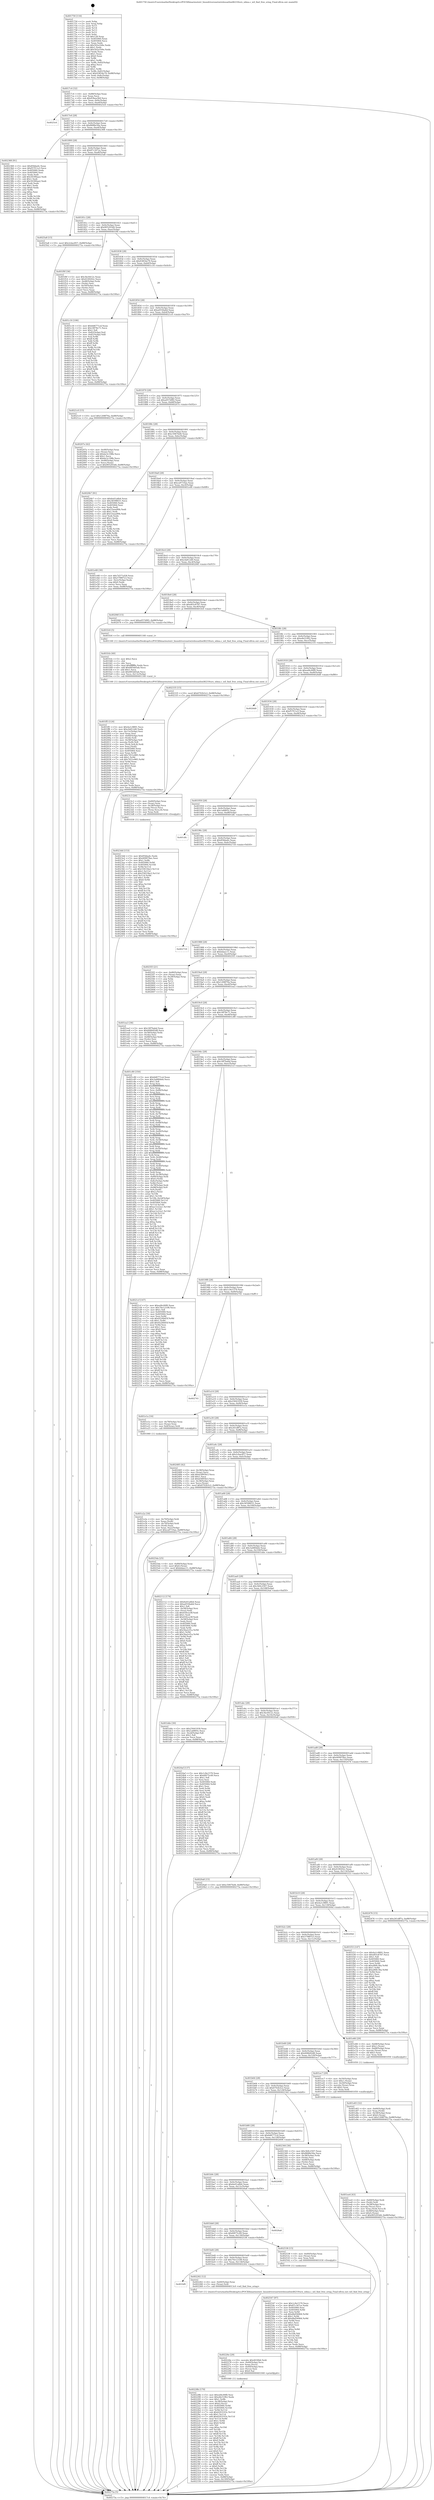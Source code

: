 digraph "0x401750" {
  label = "0x401750 (/mnt/c/Users/mathe/Desktop/tcc/POCII/binaries/extr_linuxdriversnetwirelessathwil6210txrx_edma.c_wil_find_free_sring_Final-ollvm.out::main(0))"
  labelloc = "t"
  node[shape=record]

  Entry [label="",width=0.3,height=0.3,shape=circle,fillcolor=black,style=filled]
  "0x4017c4" [label="{
     0x4017c4 [32]\l
     | [instrs]\l
     &nbsp;&nbsp;0x4017c4 \<+6\>: mov -0x88(%rbp),%eax\l
     &nbsp;&nbsp;0x4017ca \<+2\>: mov %eax,%ecx\l
     &nbsp;&nbsp;0x4017cc \<+6\>: sub $0x83bea3b9,%ecx\l
     &nbsp;&nbsp;0x4017d2 \<+6\>: mov %eax,-0x9c(%rbp)\l
     &nbsp;&nbsp;0x4017d8 \<+6\>: mov %ecx,-0xa0(%rbp)\l
     &nbsp;&nbsp;0x4017de \<+6\>: je 00000000004025c6 \<main+0xe76\>\l
  }"]
  "0x4025c6" [label="{
     0x4025c6\l
  }", style=dashed]
  "0x4017e4" [label="{
     0x4017e4 [28]\l
     | [instrs]\l
     &nbsp;&nbsp;0x4017e4 \<+5\>: jmp 00000000004017e9 \<main+0x99\>\l
     &nbsp;&nbsp;0x4017e9 \<+6\>: mov -0x9c(%rbp),%eax\l
     &nbsp;&nbsp;0x4017ef \<+5\>: sub $0x8688e56a,%eax\l
     &nbsp;&nbsp;0x4017f4 \<+6\>: mov %eax,-0xa4(%rbp)\l
     &nbsp;&nbsp;0x4017fa \<+6\>: je 0000000000402368 \<main+0xc18\>\l
  }"]
  Exit [label="",width=0.3,height=0.3,shape=circle,fillcolor=black,style=filled,peripheries=2]
  "0x402368" [label="{
     0x402368 [91]\l
     | [instrs]\l
     &nbsp;&nbsp;0x402368 \<+5\>: mov $0x85bba4c,%eax\l
     &nbsp;&nbsp;0x40236d \<+5\>: mov $0xf57f11e3,%ecx\l
     &nbsp;&nbsp;0x402372 \<+7\>: mov 0x405060,%edx\l
     &nbsp;&nbsp;0x402379 \<+7\>: mov 0x405064,%esi\l
     &nbsp;&nbsp;0x402380 \<+2\>: mov %edx,%edi\l
     &nbsp;&nbsp;0x402382 \<+6\>: add $0x50390aa2,%edi\l
     &nbsp;&nbsp;0x402388 \<+3\>: sub $0x1,%edi\l
     &nbsp;&nbsp;0x40238b \<+6\>: sub $0x50390aa2,%edi\l
     &nbsp;&nbsp;0x402391 \<+3\>: imul %edi,%edx\l
     &nbsp;&nbsp;0x402394 \<+3\>: and $0x1,%edx\l
     &nbsp;&nbsp;0x402397 \<+3\>: cmp $0x0,%edx\l
     &nbsp;&nbsp;0x40239a \<+4\>: sete %r8b\l
     &nbsp;&nbsp;0x40239e \<+3\>: cmp $0xa,%esi\l
     &nbsp;&nbsp;0x4023a1 \<+4\>: setl %r9b\l
     &nbsp;&nbsp;0x4023a5 \<+3\>: mov %r8b,%r10b\l
     &nbsp;&nbsp;0x4023a8 \<+3\>: and %r9b,%r10b\l
     &nbsp;&nbsp;0x4023ab \<+3\>: xor %r9b,%r8b\l
     &nbsp;&nbsp;0x4023ae \<+3\>: or %r8b,%r10b\l
     &nbsp;&nbsp;0x4023b1 \<+4\>: test $0x1,%r10b\l
     &nbsp;&nbsp;0x4023b5 \<+3\>: cmovne %ecx,%eax\l
     &nbsp;&nbsp;0x4023b8 \<+6\>: mov %eax,-0x88(%rbp)\l
     &nbsp;&nbsp;0x4023be \<+5\>: jmp 000000000040275a \<main+0x100a\>\l
  }"]
  "0x401800" [label="{
     0x401800 [28]\l
     | [instrs]\l
     &nbsp;&nbsp;0x401800 \<+5\>: jmp 0000000000401805 \<main+0xb5\>\l
     &nbsp;&nbsp;0x401805 \<+6\>: mov -0x9c(%rbp),%eax\l
     &nbsp;&nbsp;0x40180b \<+5\>: sub $0x87c347ce,%eax\l
     &nbsp;&nbsp;0x401810 \<+6\>: mov %eax,-0xa8(%rbp)\l
     &nbsp;&nbsp;0x401816 \<+6\>: je 00000000004025a8 \<main+0xe58\>\l
  }"]
  "0x402547" [label="{
     0x402547 [97]\l
     | [instrs]\l
     &nbsp;&nbsp;0x402547 \<+5\>: mov $0x1c9e1579,%ecx\l
     &nbsp;&nbsp;0x40254c \<+5\>: mov $0x87c347ce,%edx\l
     &nbsp;&nbsp;0x402551 \<+7\>: mov 0x405060,%esi\l
     &nbsp;&nbsp;0x402558 \<+8\>: mov 0x405064,%r8d\l
     &nbsp;&nbsp;0x402560 \<+3\>: mov %esi,%r9d\l
     &nbsp;&nbsp;0x402563 \<+7\>: sub $0xdbd56064,%r9d\l
     &nbsp;&nbsp;0x40256a \<+4\>: sub $0x1,%r9d\l
     &nbsp;&nbsp;0x40256e \<+7\>: add $0xdbd56064,%r9d\l
     &nbsp;&nbsp;0x402575 \<+4\>: imul %r9d,%esi\l
     &nbsp;&nbsp;0x402579 \<+3\>: and $0x1,%esi\l
     &nbsp;&nbsp;0x40257c \<+3\>: cmp $0x0,%esi\l
     &nbsp;&nbsp;0x40257f \<+4\>: sete %r10b\l
     &nbsp;&nbsp;0x402583 \<+4\>: cmp $0xa,%r8d\l
     &nbsp;&nbsp;0x402587 \<+4\>: setl %r11b\l
     &nbsp;&nbsp;0x40258b \<+3\>: mov %r10b,%bl\l
     &nbsp;&nbsp;0x40258e \<+3\>: and %r11b,%bl\l
     &nbsp;&nbsp;0x402591 \<+3\>: xor %r11b,%r10b\l
     &nbsp;&nbsp;0x402594 \<+3\>: or %r10b,%bl\l
     &nbsp;&nbsp;0x402597 \<+3\>: test $0x1,%bl\l
     &nbsp;&nbsp;0x40259a \<+3\>: cmovne %edx,%ecx\l
     &nbsp;&nbsp;0x40259d \<+6\>: mov %ecx,-0x88(%rbp)\l
     &nbsp;&nbsp;0x4025a3 \<+5\>: jmp 000000000040275a \<main+0x100a\>\l
  }"]
  "0x4025a8" [label="{
     0x4025a8 [15]\l
     | [instrs]\l
     &nbsp;&nbsp;0x4025a8 \<+10\>: movl $0x2cbac857,-0x88(%rbp)\l
     &nbsp;&nbsp;0x4025b2 \<+5\>: jmp 000000000040275a \<main+0x100a\>\l
  }"]
  "0x40181c" [label="{
     0x40181c [28]\l
     | [instrs]\l
     &nbsp;&nbsp;0x40181c \<+5\>: jmp 0000000000401821 \<main+0xd1\>\l
     &nbsp;&nbsp;0x401821 \<+6\>: mov -0x9c(%rbp),%eax\l
     &nbsp;&nbsp;0x401827 \<+5\>: sub $0x905293d4,%eax\l
     &nbsp;&nbsp;0x40182c \<+6\>: mov %eax,-0xac(%rbp)\l
     &nbsp;&nbsp;0x401832 \<+6\>: je 0000000000401f0f \<main+0x7bf\>\l
  }"]
  "0x4023dd" [label="{
     0x4023dd [153]\l
     | [instrs]\l
     &nbsp;&nbsp;0x4023dd \<+5\>: mov $0x85bba4c,%edx\l
     &nbsp;&nbsp;0x4023e2 \<+5\>: mov $0x409978ac,%esi\l
     &nbsp;&nbsp;0x4023e7 \<+3\>: mov $0x1,%r8b\l
     &nbsp;&nbsp;0x4023ea \<+8\>: mov 0x405060,%r9d\l
     &nbsp;&nbsp;0x4023f2 \<+8\>: mov 0x405064,%r10d\l
     &nbsp;&nbsp;0x4023fa \<+3\>: mov %r9d,%r11d\l
     &nbsp;&nbsp;0x4023fd \<+7\>: add $0x55833be3,%r11d\l
     &nbsp;&nbsp;0x402404 \<+4\>: sub $0x1,%r11d\l
     &nbsp;&nbsp;0x402408 \<+7\>: sub $0x55833be3,%r11d\l
     &nbsp;&nbsp;0x40240f \<+4\>: imul %r11d,%r9d\l
     &nbsp;&nbsp;0x402413 \<+4\>: and $0x1,%r9d\l
     &nbsp;&nbsp;0x402417 \<+4\>: cmp $0x0,%r9d\l
     &nbsp;&nbsp;0x40241b \<+3\>: sete %bl\l
     &nbsp;&nbsp;0x40241e \<+4\>: cmp $0xa,%r10d\l
     &nbsp;&nbsp;0x402422 \<+4\>: setl %r14b\l
     &nbsp;&nbsp;0x402426 \<+3\>: mov %bl,%r15b\l
     &nbsp;&nbsp;0x402429 \<+4\>: xor $0xff,%r15b\l
     &nbsp;&nbsp;0x40242d \<+3\>: mov %r14b,%r12b\l
     &nbsp;&nbsp;0x402430 \<+4\>: xor $0xff,%r12b\l
     &nbsp;&nbsp;0x402434 \<+4\>: xor $0x0,%r8b\l
     &nbsp;&nbsp;0x402438 \<+3\>: mov %r15b,%r13b\l
     &nbsp;&nbsp;0x40243b \<+4\>: and $0x0,%r13b\l
     &nbsp;&nbsp;0x40243f \<+3\>: and %r8b,%bl\l
     &nbsp;&nbsp;0x402442 \<+3\>: mov %r12b,%al\l
     &nbsp;&nbsp;0x402445 \<+2\>: and $0x0,%al\l
     &nbsp;&nbsp;0x402447 \<+3\>: and %r8b,%r14b\l
     &nbsp;&nbsp;0x40244a \<+3\>: or %bl,%r13b\l
     &nbsp;&nbsp;0x40244d \<+3\>: or %r14b,%al\l
     &nbsp;&nbsp;0x402450 \<+3\>: xor %al,%r13b\l
     &nbsp;&nbsp;0x402453 \<+3\>: or %r12b,%r15b\l
     &nbsp;&nbsp;0x402456 \<+4\>: xor $0xff,%r15b\l
     &nbsp;&nbsp;0x40245a \<+4\>: or $0x0,%r8b\l
     &nbsp;&nbsp;0x40245e \<+3\>: and %r8b,%r15b\l
     &nbsp;&nbsp;0x402461 \<+3\>: or %r15b,%r13b\l
     &nbsp;&nbsp;0x402464 \<+4\>: test $0x1,%r13b\l
     &nbsp;&nbsp;0x402468 \<+3\>: cmovne %esi,%edx\l
     &nbsp;&nbsp;0x40246b \<+6\>: mov %edx,-0x88(%rbp)\l
     &nbsp;&nbsp;0x402471 \<+5\>: jmp 000000000040275a \<main+0x100a\>\l
  }"]
  "0x401f0f" [label="{
     0x401f0f [36]\l
     | [instrs]\l
     &nbsp;&nbsp;0x401f0f \<+5\>: mov $0x3bc0412c,%eax\l
     &nbsp;&nbsp;0x401f14 \<+5\>: mov $0x410f202c,%ecx\l
     &nbsp;&nbsp;0x401f19 \<+4\>: mov -0x48(%rbp),%rdx\l
     &nbsp;&nbsp;0x401f1d \<+2\>: mov (%rdx),%esi\l
     &nbsp;&nbsp;0x401f1f \<+4\>: mov -0x50(%rbp),%rdx\l
     &nbsp;&nbsp;0x401f23 \<+2\>: cmp (%rdx),%esi\l
     &nbsp;&nbsp;0x401f25 \<+3\>: cmovl %ecx,%eax\l
     &nbsp;&nbsp;0x401f28 \<+6\>: mov %eax,-0x88(%rbp)\l
     &nbsp;&nbsp;0x401f2e \<+5\>: jmp 000000000040275a \<main+0x100a\>\l
  }"]
  "0x401838" [label="{
     0x401838 [28]\l
     | [instrs]\l
     &nbsp;&nbsp;0x401838 \<+5\>: jmp 000000000040183d \<main+0xed\>\l
     &nbsp;&nbsp;0x40183d \<+6\>: mov -0x9c(%rbp),%eax\l
     &nbsp;&nbsp;0x401843 \<+5\>: sub $0x93854e79,%eax\l
     &nbsp;&nbsp;0x401848 \<+6\>: mov %eax,-0xb0(%rbp)\l
     &nbsp;&nbsp;0x40184e \<+6\>: je 0000000000401c16 \<main+0x4c6\>\l
  }"]
  "0x40228b" [label="{
     0x40228b [170]\l
     | [instrs]\l
     &nbsp;&nbsp;0x40228b \<+5\>: mov $0xed4c00f0,%esi\l
     &nbsp;&nbsp;0x402290 \<+5\>: mov $0xe8e51f62,%edx\l
     &nbsp;&nbsp;0x402295 \<+3\>: mov $0x1,%r8b\l
     &nbsp;&nbsp;0x402298 \<+4\>: mov -0x38(%rbp),%rcx\l
     &nbsp;&nbsp;0x40229c \<+6\>: movl $0x0,(%rcx)\l
     &nbsp;&nbsp;0x4022a2 \<+8\>: mov 0x405060,%r9d\l
     &nbsp;&nbsp;0x4022aa \<+8\>: mov 0x405064,%r10d\l
     &nbsp;&nbsp;0x4022b2 \<+3\>: mov %r9d,%r11d\l
     &nbsp;&nbsp;0x4022b5 \<+7\>: sub $0x6203103c,%r11d\l
     &nbsp;&nbsp;0x4022bc \<+4\>: sub $0x1,%r11d\l
     &nbsp;&nbsp;0x4022c0 \<+7\>: add $0x6203103c,%r11d\l
     &nbsp;&nbsp;0x4022c7 \<+4\>: imul %r11d,%r9d\l
     &nbsp;&nbsp;0x4022cb \<+4\>: and $0x1,%r9d\l
     &nbsp;&nbsp;0x4022cf \<+4\>: cmp $0x0,%r9d\l
     &nbsp;&nbsp;0x4022d3 \<+3\>: sete %bl\l
     &nbsp;&nbsp;0x4022d6 \<+4\>: cmp $0xa,%r10d\l
     &nbsp;&nbsp;0x4022da \<+4\>: setl %r14b\l
     &nbsp;&nbsp;0x4022de \<+3\>: mov %bl,%r15b\l
     &nbsp;&nbsp;0x4022e1 \<+4\>: xor $0xff,%r15b\l
     &nbsp;&nbsp;0x4022e5 \<+3\>: mov %r14b,%r12b\l
     &nbsp;&nbsp;0x4022e8 \<+4\>: xor $0xff,%r12b\l
     &nbsp;&nbsp;0x4022ec \<+4\>: xor $0x0,%r8b\l
     &nbsp;&nbsp;0x4022f0 \<+3\>: mov %r15b,%r13b\l
     &nbsp;&nbsp;0x4022f3 \<+4\>: and $0x0,%r13b\l
     &nbsp;&nbsp;0x4022f7 \<+3\>: and %r8b,%bl\l
     &nbsp;&nbsp;0x4022fa \<+3\>: mov %r12b,%cl\l
     &nbsp;&nbsp;0x4022fd \<+3\>: and $0x0,%cl\l
     &nbsp;&nbsp;0x402300 \<+3\>: and %r8b,%r14b\l
     &nbsp;&nbsp;0x402303 \<+3\>: or %bl,%r13b\l
     &nbsp;&nbsp;0x402306 \<+3\>: or %r14b,%cl\l
     &nbsp;&nbsp;0x402309 \<+3\>: xor %cl,%r13b\l
     &nbsp;&nbsp;0x40230c \<+3\>: or %r12b,%r15b\l
     &nbsp;&nbsp;0x40230f \<+4\>: xor $0xff,%r15b\l
     &nbsp;&nbsp;0x402313 \<+4\>: or $0x0,%r8b\l
     &nbsp;&nbsp;0x402317 \<+3\>: and %r8b,%r15b\l
     &nbsp;&nbsp;0x40231a \<+3\>: or %r15b,%r13b\l
     &nbsp;&nbsp;0x40231d \<+4\>: test $0x1,%r13b\l
     &nbsp;&nbsp;0x402321 \<+3\>: cmovne %edx,%esi\l
     &nbsp;&nbsp;0x402324 \<+6\>: mov %esi,-0x88(%rbp)\l
     &nbsp;&nbsp;0x40232a \<+6\>: mov %eax,-0x140(%rbp)\l
     &nbsp;&nbsp;0x402330 \<+5\>: jmp 000000000040275a \<main+0x100a\>\l
  }"]
  "0x401c16" [label="{
     0x401c16 [106]\l
     | [instrs]\l
     &nbsp;&nbsp;0x401c16 \<+5\>: mov $0x6d6771cd,%eax\l
     &nbsp;&nbsp;0x401c1b \<+5\>: mov $0x18f78c71,%ecx\l
     &nbsp;&nbsp;0x401c20 \<+2\>: mov $0x1,%dl\l
     &nbsp;&nbsp;0x401c22 \<+7\>: mov -0x82(%rbp),%sil\l
     &nbsp;&nbsp;0x401c29 \<+7\>: mov -0x81(%rbp),%dil\l
     &nbsp;&nbsp;0x401c30 \<+3\>: mov %sil,%r8b\l
     &nbsp;&nbsp;0x401c33 \<+4\>: xor $0xff,%r8b\l
     &nbsp;&nbsp;0x401c37 \<+3\>: mov %dil,%r9b\l
     &nbsp;&nbsp;0x401c3a \<+4\>: xor $0xff,%r9b\l
     &nbsp;&nbsp;0x401c3e \<+3\>: xor $0x1,%dl\l
     &nbsp;&nbsp;0x401c41 \<+3\>: mov %r8b,%r10b\l
     &nbsp;&nbsp;0x401c44 \<+4\>: and $0xff,%r10b\l
     &nbsp;&nbsp;0x401c48 \<+3\>: and %dl,%sil\l
     &nbsp;&nbsp;0x401c4b \<+3\>: mov %r9b,%r11b\l
     &nbsp;&nbsp;0x401c4e \<+4\>: and $0xff,%r11b\l
     &nbsp;&nbsp;0x401c52 \<+3\>: and %dl,%dil\l
     &nbsp;&nbsp;0x401c55 \<+3\>: or %sil,%r10b\l
     &nbsp;&nbsp;0x401c58 \<+3\>: or %dil,%r11b\l
     &nbsp;&nbsp;0x401c5b \<+3\>: xor %r11b,%r10b\l
     &nbsp;&nbsp;0x401c5e \<+3\>: or %r9b,%r8b\l
     &nbsp;&nbsp;0x401c61 \<+4\>: xor $0xff,%r8b\l
     &nbsp;&nbsp;0x401c65 \<+3\>: or $0x1,%dl\l
     &nbsp;&nbsp;0x401c68 \<+3\>: and %dl,%r8b\l
     &nbsp;&nbsp;0x401c6b \<+3\>: or %r8b,%r10b\l
     &nbsp;&nbsp;0x401c6e \<+4\>: test $0x1,%r10b\l
     &nbsp;&nbsp;0x401c72 \<+3\>: cmovne %ecx,%eax\l
     &nbsp;&nbsp;0x401c75 \<+6\>: mov %eax,-0x88(%rbp)\l
     &nbsp;&nbsp;0x401c7b \<+5\>: jmp 000000000040275a \<main+0x100a\>\l
  }"]
  "0x401854" [label="{
     0x401854 [28]\l
     | [instrs]\l
     &nbsp;&nbsp;0x401854 \<+5\>: jmp 0000000000401859 \<main+0x109\>\l
     &nbsp;&nbsp;0x401859 \<+6\>: mov -0x9c(%rbp),%eax\l
     &nbsp;&nbsp;0x40185f \<+5\>: sub $0xa0556a6d,%eax\l
     &nbsp;&nbsp;0x401864 \<+6\>: mov %eax,-0xb4(%rbp)\l
     &nbsp;&nbsp;0x40186a \<+6\>: je 00000000004021c0 \<main+0xa70\>\l
  }"]
  "0x40275a" [label="{
     0x40275a [5]\l
     | [instrs]\l
     &nbsp;&nbsp;0x40275a \<+5\>: jmp 00000000004017c4 \<main+0x74\>\l
  }"]
  "0x401750" [label="{
     0x401750 [116]\l
     | [instrs]\l
     &nbsp;&nbsp;0x401750 \<+1\>: push %rbp\l
     &nbsp;&nbsp;0x401751 \<+3\>: mov %rsp,%rbp\l
     &nbsp;&nbsp;0x401754 \<+2\>: push %r15\l
     &nbsp;&nbsp;0x401756 \<+2\>: push %r14\l
     &nbsp;&nbsp;0x401758 \<+2\>: push %r13\l
     &nbsp;&nbsp;0x40175a \<+2\>: push %r12\l
     &nbsp;&nbsp;0x40175c \<+1\>: push %rbx\l
     &nbsp;&nbsp;0x40175d \<+7\>: sub $0x128,%rsp\l
     &nbsp;&nbsp;0x401764 \<+7\>: mov 0x405060,%eax\l
     &nbsp;&nbsp;0x40176b \<+7\>: mov 0x405064,%ecx\l
     &nbsp;&nbsp;0x401772 \<+2\>: mov %eax,%edx\l
     &nbsp;&nbsp;0x401774 \<+6\>: sub $0x502a1b9e,%edx\l
     &nbsp;&nbsp;0x40177a \<+3\>: sub $0x1,%edx\l
     &nbsp;&nbsp;0x40177d \<+6\>: add $0x502a1b9e,%edx\l
     &nbsp;&nbsp;0x401783 \<+3\>: imul %edx,%eax\l
     &nbsp;&nbsp;0x401786 \<+3\>: and $0x1,%eax\l
     &nbsp;&nbsp;0x401789 \<+3\>: cmp $0x0,%eax\l
     &nbsp;&nbsp;0x40178c \<+4\>: sete %r8b\l
     &nbsp;&nbsp;0x401790 \<+4\>: and $0x1,%r8b\l
     &nbsp;&nbsp;0x401794 \<+7\>: mov %r8b,-0x82(%rbp)\l
     &nbsp;&nbsp;0x40179b \<+3\>: cmp $0xa,%ecx\l
     &nbsp;&nbsp;0x40179e \<+4\>: setl %r8b\l
     &nbsp;&nbsp;0x4017a2 \<+4\>: and $0x1,%r8b\l
     &nbsp;&nbsp;0x4017a6 \<+7\>: mov %r8b,-0x81(%rbp)\l
     &nbsp;&nbsp;0x4017ad \<+10\>: movl $0x93854e79,-0x88(%rbp)\l
     &nbsp;&nbsp;0x4017b7 \<+6\>: mov %edi,-0x8c(%rbp)\l
     &nbsp;&nbsp;0x4017bd \<+7\>: mov %rsi,-0x98(%rbp)\l
  }"]
  "0x40226e" [label="{
     0x40226e [29]\l
     | [instrs]\l
     &nbsp;&nbsp;0x40226e \<+10\>: movabs $0x4030b6,%rdi\l
     &nbsp;&nbsp;0x402278 \<+4\>: mov -0x40(%rbp),%rcx\l
     &nbsp;&nbsp;0x40227c \<+2\>: mov %eax,(%rcx)\l
     &nbsp;&nbsp;0x40227e \<+4\>: mov -0x40(%rbp),%rcx\l
     &nbsp;&nbsp;0x402282 \<+2\>: mov (%rcx),%esi\l
     &nbsp;&nbsp;0x402284 \<+2\>: mov $0x0,%al\l
     &nbsp;&nbsp;0x402286 \<+5\>: call 0000000000401040 \<printf@plt\>\l
     | [calls]\l
     &nbsp;&nbsp;0x401040 \{1\} (unknown)\l
  }"]
  "0x4021c0" [label="{
     0x4021c0 [15]\l
     | [instrs]\l
     &nbsp;&nbsp;0x4021c0 \<+10\>: movl $0x1208f70a,-0x88(%rbp)\l
     &nbsp;&nbsp;0x4021ca \<+5\>: jmp 000000000040275a \<main+0x100a\>\l
  }"]
  "0x401870" [label="{
     0x401870 [28]\l
     | [instrs]\l
     &nbsp;&nbsp;0x401870 \<+5\>: jmp 0000000000401875 \<main+0x125\>\l
     &nbsp;&nbsp;0x401875 \<+6\>: mov -0x9c(%rbp),%eax\l
     &nbsp;&nbsp;0x40187b \<+5\>: sub $0xa057d9f2,%eax\l
     &nbsp;&nbsp;0x401880 \<+6\>: mov %eax,-0xb8(%rbp)\l
     &nbsp;&nbsp;0x401886 \<+6\>: je 000000000040207e \<main+0x92e\>\l
  }"]
  "0x401bf0" [label="{
     0x401bf0\l
  }", style=dashed]
  "0x40207e" [label="{
     0x40207e [42]\l
     | [instrs]\l
     &nbsp;&nbsp;0x40207e \<+4\>: mov -0x48(%rbp),%rax\l
     &nbsp;&nbsp;0x402082 \<+2\>: mov (%rax),%ecx\l
     &nbsp;&nbsp;0x402084 \<+6\>: add $0xbe3c198b,%ecx\l
     &nbsp;&nbsp;0x40208a \<+3\>: add $0x1,%ecx\l
     &nbsp;&nbsp;0x40208d \<+6\>: sub $0xbe3c198b,%ecx\l
     &nbsp;&nbsp;0x402093 \<+4\>: mov -0x48(%rbp),%rax\l
     &nbsp;&nbsp;0x402097 \<+2\>: mov %ecx,(%rax)\l
     &nbsp;&nbsp;0x402099 \<+10\>: movl $0x905293d4,-0x88(%rbp)\l
     &nbsp;&nbsp;0x4020a3 \<+5\>: jmp 000000000040275a \<main+0x100a\>\l
  }"]
  "0x40188c" [label="{
     0x40188c [28]\l
     | [instrs]\l
     &nbsp;&nbsp;0x40188c \<+5\>: jmp 0000000000401891 \<main+0x141\>\l
     &nbsp;&nbsp;0x401891 \<+6\>: mov -0x9c(%rbp),%eax\l
     &nbsp;&nbsp;0x401897 \<+5\>: sub $0xc5067bd4,%eax\l
     &nbsp;&nbsp;0x40189c \<+6\>: mov %eax,-0xbc(%rbp)\l
     &nbsp;&nbsp;0x4018a2 \<+6\>: je 00000000004020b7 \<main+0x967\>\l
  }"]
  "0x402262" [label="{
     0x402262 [12]\l
     | [instrs]\l
     &nbsp;&nbsp;0x402262 \<+4\>: mov -0x60(%rbp),%rax\l
     &nbsp;&nbsp;0x402266 \<+3\>: mov (%rax),%rdi\l
     &nbsp;&nbsp;0x402269 \<+5\>: call 00000000004013c0 \<wil_find_free_sring\>\l
     | [calls]\l
     &nbsp;&nbsp;0x4013c0 \{1\} (/mnt/c/Users/mathe/Desktop/tcc/POCII/binaries/extr_linuxdriversnetwirelessathwil6210txrx_edma.c_wil_find_free_sring_Final-ollvm.out::wil_find_free_sring)\l
  }"]
  "0x4020b7" [label="{
     0x4020b7 [91]\l
     | [instrs]\l
     &nbsp;&nbsp;0x4020b7 \<+5\>: mov $0x6e01a6b4,%eax\l
     &nbsp;&nbsp;0x4020bc \<+5\>: mov $0x36598031,%ecx\l
     &nbsp;&nbsp;0x4020c1 \<+7\>: mov 0x405060,%edx\l
     &nbsp;&nbsp;0x4020c8 \<+7\>: mov 0x405064,%esi\l
     &nbsp;&nbsp;0x4020cf \<+2\>: mov %edx,%edi\l
     &nbsp;&nbsp;0x4020d1 \<+6\>: sub $0x53eaa90b,%edi\l
     &nbsp;&nbsp;0x4020d7 \<+3\>: sub $0x1,%edi\l
     &nbsp;&nbsp;0x4020da \<+6\>: add $0x53eaa90b,%edi\l
     &nbsp;&nbsp;0x4020e0 \<+3\>: imul %edi,%edx\l
     &nbsp;&nbsp;0x4020e3 \<+3\>: and $0x1,%edx\l
     &nbsp;&nbsp;0x4020e6 \<+3\>: cmp $0x0,%edx\l
     &nbsp;&nbsp;0x4020e9 \<+4\>: sete %r8b\l
     &nbsp;&nbsp;0x4020ed \<+3\>: cmp $0xa,%esi\l
     &nbsp;&nbsp;0x4020f0 \<+4\>: setl %r9b\l
     &nbsp;&nbsp;0x4020f4 \<+3\>: mov %r8b,%r10b\l
     &nbsp;&nbsp;0x4020f7 \<+3\>: and %r9b,%r10b\l
     &nbsp;&nbsp;0x4020fa \<+3\>: xor %r9b,%r8b\l
     &nbsp;&nbsp;0x4020fd \<+3\>: or %r8b,%r10b\l
     &nbsp;&nbsp;0x402100 \<+4\>: test $0x1,%r10b\l
     &nbsp;&nbsp;0x402104 \<+3\>: cmovne %ecx,%eax\l
     &nbsp;&nbsp;0x402107 \<+6\>: mov %eax,-0x88(%rbp)\l
     &nbsp;&nbsp;0x40210d \<+5\>: jmp 000000000040275a \<main+0x100a\>\l
  }"]
  "0x4018a8" [label="{
     0x4018a8 [28]\l
     | [instrs]\l
     &nbsp;&nbsp;0x4018a8 \<+5\>: jmp 00000000004018ad \<main+0x15d\>\l
     &nbsp;&nbsp;0x4018ad \<+6\>: mov -0x9c(%rbp),%eax\l
     &nbsp;&nbsp;0x4018b3 \<+5\>: sub $0xca9710ae,%eax\l
     &nbsp;&nbsp;0x4018b8 \<+6\>: mov %eax,-0xc0(%rbp)\l
     &nbsp;&nbsp;0x4018be \<+6\>: je 0000000000401e48 \<main+0x6f8\>\l
  }"]
  "0x401bd4" [label="{
     0x401bd4 [28]\l
     | [instrs]\l
     &nbsp;&nbsp;0x401bd4 \<+5\>: jmp 0000000000401bd9 \<main+0x489\>\l
     &nbsp;&nbsp;0x401bd9 \<+6\>: mov -0x9c(%rbp),%eax\l
     &nbsp;&nbsp;0x401bdf \<+5\>: sub $0x70e12108,%eax\l
     &nbsp;&nbsp;0x401be4 \<+6\>: mov %eax,-0x134(%rbp)\l
     &nbsp;&nbsp;0x401bea \<+6\>: je 0000000000402262 \<main+0xb12\>\l
  }"]
  "0x401e48" [label="{
     0x401e48 [30]\l
     | [instrs]\l
     &nbsp;&nbsp;0x401e48 \<+5\>: mov $0x7d371d28,%eax\l
     &nbsp;&nbsp;0x401e4d \<+5\>: mov $0x5798f7e3,%ecx\l
     &nbsp;&nbsp;0x401e52 \<+3\>: mov -0x2c(%rbp),%edx\l
     &nbsp;&nbsp;0x401e55 \<+3\>: cmp $0x0,%edx\l
     &nbsp;&nbsp;0x401e58 \<+3\>: cmove %ecx,%eax\l
     &nbsp;&nbsp;0x401e5b \<+6\>: mov %eax,-0x88(%rbp)\l
     &nbsp;&nbsp;0x401e61 \<+5\>: jmp 000000000040275a \<main+0x100a\>\l
  }"]
  "0x4018c4" [label="{
     0x4018c4 [28]\l
     | [instrs]\l
     &nbsp;&nbsp;0x4018c4 \<+5\>: jmp 00000000004018c9 \<main+0x179\>\l
     &nbsp;&nbsp;0x4018c9 \<+6\>: mov -0x9c(%rbp),%eax\l
     &nbsp;&nbsp;0x4018cf \<+5\>: sub $0xcfa812d0,%eax\l
     &nbsp;&nbsp;0x4018d4 \<+6\>: mov %eax,-0xc4(%rbp)\l
     &nbsp;&nbsp;0x4018da \<+6\>: je 000000000040206f \<main+0x91f\>\l
  }"]
  "0x402538" [label="{
     0x402538 [15]\l
     | [instrs]\l
     &nbsp;&nbsp;0x402538 \<+4\>: mov -0x60(%rbp),%rax\l
     &nbsp;&nbsp;0x40253c \<+3\>: mov (%rax),%rax\l
     &nbsp;&nbsp;0x40253f \<+3\>: mov %rax,%rdi\l
     &nbsp;&nbsp;0x402542 \<+5\>: call 0000000000401030 \<free@plt\>\l
     | [calls]\l
     &nbsp;&nbsp;0x401030 \{1\} (unknown)\l
  }"]
  "0x40206f" [label="{
     0x40206f [15]\l
     | [instrs]\l
     &nbsp;&nbsp;0x40206f \<+10\>: movl $0xa057d9f2,-0x88(%rbp)\l
     &nbsp;&nbsp;0x402079 \<+5\>: jmp 000000000040275a \<main+0x100a\>\l
  }"]
  "0x4018e0" [label="{
     0x4018e0 [28]\l
     | [instrs]\l
     &nbsp;&nbsp;0x4018e0 \<+5\>: jmp 00000000004018e5 \<main+0x195\>\l
     &nbsp;&nbsp;0x4018e5 \<+6\>: mov -0x9c(%rbp),%eax\l
     &nbsp;&nbsp;0x4018eb \<+5\>: sub $0xd93c8787,%eax\l
     &nbsp;&nbsp;0x4018f0 \<+6\>: mov %eax,-0xc8(%rbp)\l
     &nbsp;&nbsp;0x4018f6 \<+6\>: je 0000000000401fc6 \<main+0x876\>\l
  }"]
  "0x401bb8" [label="{
     0x401bb8 [28]\l
     | [instrs]\l
     &nbsp;&nbsp;0x401bb8 \<+5\>: jmp 0000000000401bbd \<main+0x46d\>\l
     &nbsp;&nbsp;0x401bbd \<+6\>: mov -0x9c(%rbp),%eax\l
     &nbsp;&nbsp;0x401bc3 \<+5\>: sub $0x6f475c49,%eax\l
     &nbsp;&nbsp;0x401bc8 \<+6\>: mov %eax,-0x130(%rbp)\l
     &nbsp;&nbsp;0x401bce \<+6\>: je 0000000000402538 \<main+0xde8\>\l
  }"]
  "0x401fc6" [label="{
     0x401fc6 [5]\l
     | [instrs]\l
     &nbsp;&nbsp;0x401fc6 \<+5\>: call 0000000000401160 \<next_i\>\l
     | [calls]\l
     &nbsp;&nbsp;0x401160 \{1\} (/mnt/c/Users/mathe/Desktop/tcc/POCII/binaries/extr_linuxdriversnetwirelessathwil6210txrx_edma.c_wil_find_free_sring_Final-ollvm.out::next_i)\l
  }"]
  "0x4018fc" [label="{
     0x4018fc [28]\l
     | [instrs]\l
     &nbsp;&nbsp;0x4018fc \<+5\>: jmp 0000000000401901 \<main+0x1b1\>\l
     &nbsp;&nbsp;0x401901 \<+6\>: mov -0x9c(%rbp),%eax\l
     &nbsp;&nbsp;0x401907 \<+5\>: sub $0xe8e51f62,%eax\l
     &nbsp;&nbsp;0x40190c \<+6\>: mov %eax,-0xcc(%rbp)\l
     &nbsp;&nbsp;0x401912 \<+6\>: je 0000000000402335 \<main+0xbe5\>\l
  }"]
  "0x4026a6" [label="{
     0x4026a6\l
  }", style=dashed]
  "0x402335" [label="{
     0x402335 [15]\l
     | [instrs]\l
     &nbsp;&nbsp;0x402335 \<+10\>: movl $0x6702b3c2,-0x88(%rbp)\l
     &nbsp;&nbsp;0x40233f \<+5\>: jmp 000000000040275a \<main+0x100a\>\l
  }"]
  "0x401918" [label="{
     0x401918 [28]\l
     | [instrs]\l
     &nbsp;&nbsp;0x401918 \<+5\>: jmp 000000000040191d \<main+0x1cd\>\l
     &nbsp;&nbsp;0x40191d \<+6\>: mov -0x9c(%rbp),%eax\l
     &nbsp;&nbsp;0x401923 \<+5\>: sub $0xed4c00f0,%eax\l
     &nbsp;&nbsp;0x401928 \<+6\>: mov %eax,-0xd0(%rbp)\l
     &nbsp;&nbsp;0x40192e \<+6\>: je 00000000004026d0 \<main+0xf80\>\l
  }"]
  "0x401b9c" [label="{
     0x401b9c [28]\l
     | [instrs]\l
     &nbsp;&nbsp;0x401b9c \<+5\>: jmp 0000000000401ba1 \<main+0x451\>\l
     &nbsp;&nbsp;0x401ba1 \<+6\>: mov -0x9c(%rbp),%eax\l
     &nbsp;&nbsp;0x401ba7 \<+5\>: sub $0x6e01a6b4,%eax\l
     &nbsp;&nbsp;0x401bac \<+6\>: mov %eax,-0x12c(%rbp)\l
     &nbsp;&nbsp;0x401bb2 \<+6\>: je 00000000004026a6 \<main+0xf56\>\l
  }"]
  "0x4026d0" [label="{
     0x4026d0\l
  }", style=dashed]
  "0x401934" [label="{
     0x401934 [28]\l
     | [instrs]\l
     &nbsp;&nbsp;0x401934 \<+5\>: jmp 0000000000401939 \<main+0x1e9\>\l
     &nbsp;&nbsp;0x401939 \<+6\>: mov -0x9c(%rbp),%eax\l
     &nbsp;&nbsp;0x40193f \<+5\>: sub $0xf57f11e3,%eax\l
     &nbsp;&nbsp;0x401944 \<+6\>: mov %eax,-0xd4(%rbp)\l
     &nbsp;&nbsp;0x40194a \<+6\>: je 00000000004023c3 \<main+0xc73\>\l
  }"]
  "0x402608" [label="{
     0x402608\l
  }", style=dashed]
  "0x4023c3" [label="{
     0x4023c3 [26]\l
     | [instrs]\l
     &nbsp;&nbsp;0x4023c3 \<+4\>: mov -0x60(%rbp),%rax\l
     &nbsp;&nbsp;0x4023c7 \<+3\>: mov (%rax),%rax\l
     &nbsp;&nbsp;0x4023ca \<+4\>: mov -0x38(%rbp),%rcx\l
     &nbsp;&nbsp;0x4023ce \<+3\>: movslq (%rcx),%rcx\l
     &nbsp;&nbsp;0x4023d1 \<+4\>: mov (%rax,%rcx,8),%rax\l
     &nbsp;&nbsp;0x4023d5 \<+3\>: mov %rax,%rdi\l
     &nbsp;&nbsp;0x4023d8 \<+5\>: call 0000000000401030 \<free@plt\>\l
     | [calls]\l
     &nbsp;&nbsp;0x401030 \{1\} (unknown)\l
  }"]
  "0x401950" [label="{
     0x401950 [28]\l
     | [instrs]\l
     &nbsp;&nbsp;0x401950 \<+5\>: jmp 0000000000401955 \<main+0x205\>\l
     &nbsp;&nbsp;0x401955 \<+6\>: mov -0x9c(%rbp),%eax\l
     &nbsp;&nbsp;0x40195b \<+5\>: sub $0x1a6805c,%eax\l
     &nbsp;&nbsp;0x401960 \<+6\>: mov %eax,-0xd8(%rbp)\l
     &nbsp;&nbsp;0x401966 \<+6\>: je 0000000000401dfc \<main+0x6ac\>\l
  }"]
  "0x401b80" [label="{
     0x401b80 [28]\l
     | [instrs]\l
     &nbsp;&nbsp;0x401b80 \<+5\>: jmp 0000000000401b85 \<main+0x435\>\l
     &nbsp;&nbsp;0x401b85 \<+6\>: mov -0x9c(%rbp),%eax\l
     &nbsp;&nbsp;0x401b8b \<+5\>: sub $0x6d6771cd,%eax\l
     &nbsp;&nbsp;0x401b90 \<+6\>: mov %eax,-0x128(%rbp)\l
     &nbsp;&nbsp;0x401b96 \<+6\>: je 0000000000402608 \<main+0xeb8\>\l
  }"]
  "0x401dfc" [label="{
     0x401dfc\l
  }", style=dashed]
  "0x40196c" [label="{
     0x40196c [28]\l
     | [instrs]\l
     &nbsp;&nbsp;0x40196c \<+5\>: jmp 0000000000401971 \<main+0x221\>\l
     &nbsp;&nbsp;0x401971 \<+6\>: mov -0x9c(%rbp),%eax\l
     &nbsp;&nbsp;0x401977 \<+5\>: sub $0x85bba4c,%eax\l
     &nbsp;&nbsp;0x40197c \<+6\>: mov %eax,-0xdc(%rbp)\l
     &nbsp;&nbsp;0x401982 \<+6\>: je 0000000000402718 \<main+0xfc8\>\l
  }"]
  "0x402344" [label="{
     0x402344 [36]\l
     | [instrs]\l
     &nbsp;&nbsp;0x402344 \<+5\>: mov $0x3b9c2507,%eax\l
     &nbsp;&nbsp;0x402349 \<+5\>: mov $0x8688e56a,%ecx\l
     &nbsp;&nbsp;0x40234e \<+4\>: mov -0x38(%rbp),%rdx\l
     &nbsp;&nbsp;0x402352 \<+2\>: mov (%rdx),%esi\l
     &nbsp;&nbsp;0x402354 \<+4\>: mov -0x68(%rbp),%rdx\l
     &nbsp;&nbsp;0x402358 \<+2\>: cmp (%rdx),%esi\l
     &nbsp;&nbsp;0x40235a \<+3\>: cmovl %ecx,%eax\l
     &nbsp;&nbsp;0x40235d \<+6\>: mov %eax,-0x88(%rbp)\l
     &nbsp;&nbsp;0x402363 \<+5\>: jmp 000000000040275a \<main+0x100a\>\l
  }"]
  "0x402718" [label="{
     0x402718\l
  }", style=dashed]
  "0x401988" [label="{
     0x401988 [28]\l
     | [instrs]\l
     &nbsp;&nbsp;0x401988 \<+5\>: jmp 000000000040198d \<main+0x23d\>\l
     &nbsp;&nbsp;0x40198d \<+6\>: mov -0x9c(%rbp),%eax\l
     &nbsp;&nbsp;0x401993 \<+5\>: sub $0xbdaec11,%eax\l
     &nbsp;&nbsp;0x401998 \<+6\>: mov %eax,-0xe0(%rbp)\l
     &nbsp;&nbsp;0x40199e \<+6\>: je 00000000004025f3 \<main+0xea3\>\l
  }"]
  "0x401ff3" [label="{
     0x401ff3 [124]\l
     | [instrs]\l
     &nbsp;&nbsp;0x401ff3 \<+5\>: mov $0x4a1c9891,%ecx\l
     &nbsp;&nbsp;0x401ff8 \<+5\>: mov $0xcfa812d0,%edx\l
     &nbsp;&nbsp;0x401ffd \<+6\>: mov -0x13c(%rbp),%esi\l
     &nbsp;&nbsp;0x402003 \<+3\>: imul %eax,%esi\l
     &nbsp;&nbsp;0x402006 \<+4\>: mov -0x60(%rbp),%rdi\l
     &nbsp;&nbsp;0x40200a \<+3\>: mov (%rdi),%rdi\l
     &nbsp;&nbsp;0x40200d \<+4\>: mov -0x58(%rbp),%r8\l
     &nbsp;&nbsp;0x402011 \<+3\>: movslq (%r8),%r8\l
     &nbsp;&nbsp;0x402014 \<+4\>: mov (%rdi,%r8,8),%rdi\l
     &nbsp;&nbsp;0x402018 \<+2\>: mov %esi,(%rdi)\l
     &nbsp;&nbsp;0x40201a \<+7\>: mov 0x405060,%eax\l
     &nbsp;&nbsp;0x402021 \<+7\>: mov 0x405064,%esi\l
     &nbsp;&nbsp;0x402028 \<+3\>: mov %eax,%r9d\l
     &nbsp;&nbsp;0x40202b \<+7\>: add $0x7451e985,%r9d\l
     &nbsp;&nbsp;0x402032 \<+4\>: sub $0x1,%r9d\l
     &nbsp;&nbsp;0x402036 \<+7\>: sub $0x7451e985,%r9d\l
     &nbsp;&nbsp;0x40203d \<+4\>: imul %r9d,%eax\l
     &nbsp;&nbsp;0x402041 \<+3\>: and $0x1,%eax\l
     &nbsp;&nbsp;0x402044 \<+3\>: cmp $0x0,%eax\l
     &nbsp;&nbsp;0x402047 \<+4\>: sete %r10b\l
     &nbsp;&nbsp;0x40204b \<+3\>: cmp $0xa,%esi\l
     &nbsp;&nbsp;0x40204e \<+4\>: setl %r11b\l
     &nbsp;&nbsp;0x402052 \<+3\>: mov %r10b,%bl\l
     &nbsp;&nbsp;0x402055 \<+3\>: and %r11b,%bl\l
     &nbsp;&nbsp;0x402058 \<+3\>: xor %r11b,%r10b\l
     &nbsp;&nbsp;0x40205b \<+3\>: or %r10b,%bl\l
     &nbsp;&nbsp;0x40205e \<+3\>: test $0x1,%bl\l
     &nbsp;&nbsp;0x402061 \<+3\>: cmovne %edx,%ecx\l
     &nbsp;&nbsp;0x402064 \<+6\>: mov %ecx,-0x88(%rbp)\l
     &nbsp;&nbsp;0x40206a \<+5\>: jmp 000000000040275a \<main+0x100a\>\l
  }"]
  "0x4025f3" [label="{
     0x4025f3 [21]\l
     | [instrs]\l
     &nbsp;&nbsp;0x4025f3 \<+4\>: mov -0x80(%rbp),%rax\l
     &nbsp;&nbsp;0x4025f7 \<+2\>: mov (%rax),%eax\l
     &nbsp;&nbsp;0x4025f9 \<+4\>: lea -0x28(%rbp),%rsp\l
     &nbsp;&nbsp;0x4025fd \<+1\>: pop %rbx\l
     &nbsp;&nbsp;0x4025fe \<+2\>: pop %r12\l
     &nbsp;&nbsp;0x402600 \<+2\>: pop %r13\l
     &nbsp;&nbsp;0x402602 \<+2\>: pop %r14\l
     &nbsp;&nbsp;0x402604 \<+2\>: pop %r15\l
     &nbsp;&nbsp;0x402606 \<+1\>: pop %rbp\l
     &nbsp;&nbsp;0x402607 \<+1\>: ret\l
  }"]
  "0x4019a4" [label="{
     0x4019a4 [28]\l
     | [instrs]\l
     &nbsp;&nbsp;0x4019a4 \<+5\>: jmp 00000000004019a9 \<main+0x259\>\l
     &nbsp;&nbsp;0x4019a9 \<+6\>: mov -0x9c(%rbp),%eax\l
     &nbsp;&nbsp;0x4019af \<+5\>: sub $0x1208f70a,%eax\l
     &nbsp;&nbsp;0x4019b4 \<+6\>: mov %eax,-0xe4(%rbp)\l
     &nbsp;&nbsp;0x4019ba \<+6\>: je 0000000000401ea3 \<main+0x753\>\l
  }"]
  "0x401fcb" [label="{
     0x401fcb [40]\l
     | [instrs]\l
     &nbsp;&nbsp;0x401fcb \<+5\>: mov $0x2,%ecx\l
     &nbsp;&nbsp;0x401fd0 \<+1\>: cltd\l
     &nbsp;&nbsp;0x401fd1 \<+2\>: idiv %ecx\l
     &nbsp;&nbsp;0x401fd3 \<+6\>: imul $0xfffffffe,%edx,%ecx\l
     &nbsp;&nbsp;0x401fd9 \<+6\>: add $0x685dd5ab,%ecx\l
     &nbsp;&nbsp;0x401fdf \<+3\>: add $0x1,%ecx\l
     &nbsp;&nbsp;0x401fe2 \<+6\>: sub $0x685dd5ab,%ecx\l
     &nbsp;&nbsp;0x401fe8 \<+6\>: mov %ecx,-0x13c(%rbp)\l
     &nbsp;&nbsp;0x401fee \<+5\>: call 0000000000401160 \<next_i\>\l
     | [calls]\l
     &nbsp;&nbsp;0x401160 \{1\} (/mnt/c/Users/mathe/Desktop/tcc/POCII/binaries/extr_linuxdriversnetwirelessathwil6210txrx_edma.c_wil_find_free_sring_Final-ollvm.out::next_i)\l
  }"]
  "0x401ea3" [label="{
     0x401ea3 [36]\l
     | [instrs]\l
     &nbsp;&nbsp;0x401ea3 \<+5\>: mov $0x18f7babd,%eax\l
     &nbsp;&nbsp;0x401ea8 \<+5\>: mov $0x606b92d8,%ecx\l
     &nbsp;&nbsp;0x401ead \<+4\>: mov -0x58(%rbp),%rdx\l
     &nbsp;&nbsp;0x401eb1 \<+2\>: mov (%rdx),%esi\l
     &nbsp;&nbsp;0x401eb3 \<+4\>: mov -0x68(%rbp),%rdx\l
     &nbsp;&nbsp;0x401eb7 \<+2\>: cmp (%rdx),%esi\l
     &nbsp;&nbsp;0x401eb9 \<+3\>: cmovl %ecx,%eax\l
     &nbsp;&nbsp;0x401ebc \<+6\>: mov %eax,-0x88(%rbp)\l
     &nbsp;&nbsp;0x401ec2 \<+5\>: jmp 000000000040275a \<main+0x100a\>\l
  }"]
  "0x4019c0" [label="{
     0x4019c0 [28]\l
     | [instrs]\l
     &nbsp;&nbsp;0x4019c0 \<+5\>: jmp 00000000004019c5 \<main+0x275\>\l
     &nbsp;&nbsp;0x4019c5 \<+6\>: mov -0x9c(%rbp),%eax\l
     &nbsp;&nbsp;0x4019cb \<+5\>: sub $0x18f78c71,%eax\l
     &nbsp;&nbsp;0x4019d0 \<+6\>: mov %eax,-0xe8(%rbp)\l
     &nbsp;&nbsp;0x4019d6 \<+6\>: je 0000000000401c80 \<main+0x530\>\l
  }"]
  "0x401ee4" [label="{
     0x401ee4 [43]\l
     | [instrs]\l
     &nbsp;&nbsp;0x401ee4 \<+4\>: mov -0x60(%rbp),%rdi\l
     &nbsp;&nbsp;0x401ee8 \<+3\>: mov (%rdi),%rdi\l
     &nbsp;&nbsp;0x401eeb \<+4\>: mov -0x58(%rbp),%rcx\l
     &nbsp;&nbsp;0x401eef \<+3\>: movslq (%rcx),%rcx\l
     &nbsp;&nbsp;0x401ef2 \<+4\>: mov %rax,(%rdi,%rcx,8)\l
     &nbsp;&nbsp;0x401ef6 \<+4\>: mov -0x48(%rbp),%rax\l
     &nbsp;&nbsp;0x401efa \<+6\>: movl $0x0,(%rax)\l
     &nbsp;&nbsp;0x401f00 \<+10\>: movl $0x905293d4,-0x88(%rbp)\l
     &nbsp;&nbsp;0x401f0a \<+5\>: jmp 000000000040275a \<main+0x100a\>\l
  }"]
  "0x401c80" [label="{
     0x401c80 [350]\l
     | [instrs]\l
     &nbsp;&nbsp;0x401c80 \<+5\>: mov $0x6d6771cd,%eax\l
     &nbsp;&nbsp;0x401c85 \<+5\>: mov $0x3a480deb,%ecx\l
     &nbsp;&nbsp;0x401c8a \<+2\>: mov $0x1,%dl\l
     &nbsp;&nbsp;0x401c8c \<+3\>: mov %rsp,%rsi\l
     &nbsp;&nbsp;0x401c8f \<+4\>: add $0xfffffffffffffff0,%rsi\l
     &nbsp;&nbsp;0x401c93 \<+3\>: mov %rsi,%rsp\l
     &nbsp;&nbsp;0x401c96 \<+4\>: mov %rsi,-0x80(%rbp)\l
     &nbsp;&nbsp;0x401c9a \<+3\>: mov %rsp,%rsi\l
     &nbsp;&nbsp;0x401c9d \<+4\>: add $0xfffffffffffffff0,%rsi\l
     &nbsp;&nbsp;0x401ca1 \<+3\>: mov %rsi,%rsp\l
     &nbsp;&nbsp;0x401ca4 \<+3\>: mov %rsp,%rdi\l
     &nbsp;&nbsp;0x401ca7 \<+4\>: add $0xfffffffffffffff0,%rdi\l
     &nbsp;&nbsp;0x401cab \<+3\>: mov %rdi,%rsp\l
     &nbsp;&nbsp;0x401cae \<+4\>: mov %rdi,-0x78(%rbp)\l
     &nbsp;&nbsp;0x401cb2 \<+3\>: mov %rsp,%rdi\l
     &nbsp;&nbsp;0x401cb5 \<+4\>: add $0xfffffffffffffff0,%rdi\l
     &nbsp;&nbsp;0x401cb9 \<+3\>: mov %rdi,%rsp\l
     &nbsp;&nbsp;0x401cbc \<+4\>: mov %rdi,-0x70(%rbp)\l
     &nbsp;&nbsp;0x401cc0 \<+3\>: mov %rsp,%rdi\l
     &nbsp;&nbsp;0x401cc3 \<+4\>: add $0xfffffffffffffff0,%rdi\l
     &nbsp;&nbsp;0x401cc7 \<+3\>: mov %rdi,%rsp\l
     &nbsp;&nbsp;0x401cca \<+4\>: mov %rdi,-0x68(%rbp)\l
     &nbsp;&nbsp;0x401cce \<+3\>: mov %rsp,%rdi\l
     &nbsp;&nbsp;0x401cd1 \<+4\>: add $0xfffffffffffffff0,%rdi\l
     &nbsp;&nbsp;0x401cd5 \<+3\>: mov %rdi,%rsp\l
     &nbsp;&nbsp;0x401cd8 \<+4\>: mov %rdi,-0x60(%rbp)\l
     &nbsp;&nbsp;0x401cdc \<+3\>: mov %rsp,%rdi\l
     &nbsp;&nbsp;0x401cdf \<+4\>: add $0xfffffffffffffff0,%rdi\l
     &nbsp;&nbsp;0x401ce3 \<+3\>: mov %rdi,%rsp\l
     &nbsp;&nbsp;0x401ce6 \<+4\>: mov %rdi,-0x58(%rbp)\l
     &nbsp;&nbsp;0x401cea \<+3\>: mov %rsp,%rdi\l
     &nbsp;&nbsp;0x401ced \<+4\>: add $0xfffffffffffffff0,%rdi\l
     &nbsp;&nbsp;0x401cf1 \<+3\>: mov %rdi,%rsp\l
     &nbsp;&nbsp;0x401cf4 \<+4\>: mov %rdi,-0x50(%rbp)\l
     &nbsp;&nbsp;0x401cf8 \<+3\>: mov %rsp,%rdi\l
     &nbsp;&nbsp;0x401cfb \<+4\>: add $0xfffffffffffffff0,%rdi\l
     &nbsp;&nbsp;0x401cff \<+3\>: mov %rdi,%rsp\l
     &nbsp;&nbsp;0x401d02 \<+4\>: mov %rdi,-0x48(%rbp)\l
     &nbsp;&nbsp;0x401d06 \<+3\>: mov %rsp,%rdi\l
     &nbsp;&nbsp;0x401d09 \<+4\>: add $0xfffffffffffffff0,%rdi\l
     &nbsp;&nbsp;0x401d0d \<+3\>: mov %rdi,%rsp\l
     &nbsp;&nbsp;0x401d10 \<+4\>: mov %rdi,-0x40(%rbp)\l
     &nbsp;&nbsp;0x401d14 \<+3\>: mov %rsp,%rdi\l
     &nbsp;&nbsp;0x401d17 \<+4\>: add $0xfffffffffffffff0,%rdi\l
     &nbsp;&nbsp;0x401d1b \<+3\>: mov %rdi,%rsp\l
     &nbsp;&nbsp;0x401d1e \<+4\>: mov %rdi,-0x38(%rbp)\l
     &nbsp;&nbsp;0x401d22 \<+4\>: mov -0x80(%rbp),%rdi\l
     &nbsp;&nbsp;0x401d26 \<+6\>: movl $0x0,(%rdi)\l
     &nbsp;&nbsp;0x401d2c \<+7\>: mov -0x8c(%rbp),%r8d\l
     &nbsp;&nbsp;0x401d33 \<+3\>: mov %r8d,(%rsi)\l
     &nbsp;&nbsp;0x401d36 \<+4\>: mov -0x78(%rbp),%rdi\l
     &nbsp;&nbsp;0x401d3a \<+7\>: mov -0x98(%rbp),%r9\l
     &nbsp;&nbsp;0x401d41 \<+3\>: mov %r9,(%rdi)\l
     &nbsp;&nbsp;0x401d44 \<+3\>: cmpl $0x2,(%rsi)\l
     &nbsp;&nbsp;0x401d47 \<+4\>: setne %r10b\l
     &nbsp;&nbsp;0x401d4b \<+4\>: and $0x1,%r10b\l
     &nbsp;&nbsp;0x401d4f \<+4\>: mov %r10b,-0x2d(%rbp)\l
     &nbsp;&nbsp;0x401d53 \<+8\>: mov 0x405060,%r11d\l
     &nbsp;&nbsp;0x401d5b \<+7\>: mov 0x405064,%ebx\l
     &nbsp;&nbsp;0x401d62 \<+3\>: mov %r11d,%r14d\l
     &nbsp;&nbsp;0x401d65 \<+7\>: sub $0xac1e22a1,%r14d\l
     &nbsp;&nbsp;0x401d6c \<+4\>: sub $0x1,%r14d\l
     &nbsp;&nbsp;0x401d70 \<+7\>: add $0xac1e22a1,%r14d\l
     &nbsp;&nbsp;0x401d77 \<+4\>: imul %r14d,%r11d\l
     &nbsp;&nbsp;0x401d7b \<+4\>: and $0x1,%r11d\l
     &nbsp;&nbsp;0x401d7f \<+4\>: cmp $0x0,%r11d\l
     &nbsp;&nbsp;0x401d83 \<+4\>: sete %r10b\l
     &nbsp;&nbsp;0x401d87 \<+3\>: cmp $0xa,%ebx\l
     &nbsp;&nbsp;0x401d8a \<+4\>: setl %r15b\l
     &nbsp;&nbsp;0x401d8e \<+3\>: mov %r10b,%r12b\l
     &nbsp;&nbsp;0x401d91 \<+4\>: xor $0xff,%r12b\l
     &nbsp;&nbsp;0x401d95 \<+3\>: mov %r15b,%r13b\l
     &nbsp;&nbsp;0x401d98 \<+4\>: xor $0xff,%r13b\l
     &nbsp;&nbsp;0x401d9c \<+3\>: xor $0x0,%dl\l
     &nbsp;&nbsp;0x401d9f \<+3\>: mov %r12b,%sil\l
     &nbsp;&nbsp;0x401da2 \<+4\>: and $0x0,%sil\l
     &nbsp;&nbsp;0x401da6 \<+3\>: and %dl,%r10b\l
     &nbsp;&nbsp;0x401da9 \<+3\>: mov %r13b,%dil\l
     &nbsp;&nbsp;0x401dac \<+4\>: and $0x0,%dil\l
     &nbsp;&nbsp;0x401db0 \<+3\>: and %dl,%r15b\l
     &nbsp;&nbsp;0x401db3 \<+3\>: or %r10b,%sil\l
     &nbsp;&nbsp;0x401db6 \<+3\>: or %r15b,%dil\l
     &nbsp;&nbsp;0x401db9 \<+3\>: xor %dil,%sil\l
     &nbsp;&nbsp;0x401dbc \<+3\>: or %r13b,%r12b\l
     &nbsp;&nbsp;0x401dbf \<+4\>: xor $0xff,%r12b\l
     &nbsp;&nbsp;0x401dc3 \<+3\>: or $0x0,%dl\l
     &nbsp;&nbsp;0x401dc6 \<+3\>: and %dl,%r12b\l
     &nbsp;&nbsp;0x401dc9 \<+3\>: or %r12b,%sil\l
     &nbsp;&nbsp;0x401dcc \<+4\>: test $0x1,%sil\l
     &nbsp;&nbsp;0x401dd0 \<+3\>: cmovne %ecx,%eax\l
     &nbsp;&nbsp;0x401dd3 \<+6\>: mov %eax,-0x88(%rbp)\l
     &nbsp;&nbsp;0x401dd9 \<+5\>: jmp 000000000040275a \<main+0x100a\>\l
  }"]
  "0x4019dc" [label="{
     0x4019dc [28]\l
     | [instrs]\l
     &nbsp;&nbsp;0x4019dc \<+5\>: jmp 00000000004019e1 \<main+0x291\>\l
     &nbsp;&nbsp;0x4019e1 \<+6\>: mov -0x9c(%rbp),%eax\l
     &nbsp;&nbsp;0x4019e7 \<+5\>: sub $0x18f7babd,%eax\l
     &nbsp;&nbsp;0x4019ec \<+6\>: mov %eax,-0xec(%rbp)\l
     &nbsp;&nbsp;0x4019f2 \<+6\>: je 00000000004021cf \<main+0xa7f\>\l
  }"]
  "0x401b64" [label="{
     0x401b64 [28]\l
     | [instrs]\l
     &nbsp;&nbsp;0x401b64 \<+5\>: jmp 0000000000401b69 \<main+0x419\>\l
     &nbsp;&nbsp;0x401b69 \<+6\>: mov -0x9c(%rbp),%eax\l
     &nbsp;&nbsp;0x401b6f \<+5\>: sub $0x6702b3c2,%eax\l
     &nbsp;&nbsp;0x401b74 \<+6\>: mov %eax,-0x124(%rbp)\l
     &nbsp;&nbsp;0x401b7a \<+6\>: je 0000000000402344 \<main+0xbf4\>\l
  }"]
  "0x401ec7" [label="{
     0x401ec7 [29]\l
     | [instrs]\l
     &nbsp;&nbsp;0x401ec7 \<+4\>: mov -0x50(%rbp),%rax\l
     &nbsp;&nbsp;0x401ecb \<+6\>: movl $0x1,(%rax)\l
     &nbsp;&nbsp;0x401ed1 \<+4\>: mov -0x50(%rbp),%rax\l
     &nbsp;&nbsp;0x401ed5 \<+3\>: movslq (%rax),%rax\l
     &nbsp;&nbsp;0x401ed8 \<+4\>: shl $0x2,%rax\l
     &nbsp;&nbsp;0x401edc \<+3\>: mov %rax,%rdi\l
     &nbsp;&nbsp;0x401edf \<+5\>: call 0000000000401050 \<malloc@plt\>\l
     | [calls]\l
     &nbsp;&nbsp;0x401050 \{1\} (unknown)\l
  }"]
  "0x4021cf" [label="{
     0x4021cf [147]\l
     | [instrs]\l
     &nbsp;&nbsp;0x4021cf \<+5\>: mov $0xed4c00f0,%eax\l
     &nbsp;&nbsp;0x4021d4 \<+5\>: mov $0x70e12108,%ecx\l
     &nbsp;&nbsp;0x4021d9 \<+2\>: mov $0x1,%dl\l
     &nbsp;&nbsp;0x4021db \<+7\>: mov 0x405060,%esi\l
     &nbsp;&nbsp;0x4021e2 \<+7\>: mov 0x405064,%edi\l
     &nbsp;&nbsp;0x4021e9 \<+3\>: mov %esi,%r8d\l
     &nbsp;&nbsp;0x4021ec \<+7\>: sub $0x9226b65f,%r8d\l
     &nbsp;&nbsp;0x4021f3 \<+4\>: sub $0x1,%r8d\l
     &nbsp;&nbsp;0x4021f7 \<+7\>: add $0x9226b65f,%r8d\l
     &nbsp;&nbsp;0x4021fe \<+4\>: imul %r8d,%esi\l
     &nbsp;&nbsp;0x402202 \<+3\>: and $0x1,%esi\l
     &nbsp;&nbsp;0x402205 \<+3\>: cmp $0x0,%esi\l
     &nbsp;&nbsp;0x402208 \<+4\>: sete %r9b\l
     &nbsp;&nbsp;0x40220c \<+3\>: cmp $0xa,%edi\l
     &nbsp;&nbsp;0x40220f \<+4\>: setl %r10b\l
     &nbsp;&nbsp;0x402213 \<+3\>: mov %r9b,%r11b\l
     &nbsp;&nbsp;0x402216 \<+4\>: xor $0xff,%r11b\l
     &nbsp;&nbsp;0x40221a \<+3\>: mov %r10b,%bl\l
     &nbsp;&nbsp;0x40221d \<+3\>: xor $0xff,%bl\l
     &nbsp;&nbsp;0x402220 \<+3\>: xor $0x1,%dl\l
     &nbsp;&nbsp;0x402223 \<+3\>: mov %r11b,%r14b\l
     &nbsp;&nbsp;0x402226 \<+4\>: and $0xff,%r14b\l
     &nbsp;&nbsp;0x40222a \<+3\>: and %dl,%r9b\l
     &nbsp;&nbsp;0x40222d \<+3\>: mov %bl,%r15b\l
     &nbsp;&nbsp;0x402230 \<+4\>: and $0xff,%r15b\l
     &nbsp;&nbsp;0x402234 \<+3\>: and %dl,%r10b\l
     &nbsp;&nbsp;0x402237 \<+3\>: or %r9b,%r14b\l
     &nbsp;&nbsp;0x40223a \<+3\>: or %r10b,%r15b\l
     &nbsp;&nbsp;0x40223d \<+3\>: xor %r15b,%r14b\l
     &nbsp;&nbsp;0x402240 \<+3\>: or %bl,%r11b\l
     &nbsp;&nbsp;0x402243 \<+4\>: xor $0xff,%r11b\l
     &nbsp;&nbsp;0x402247 \<+3\>: or $0x1,%dl\l
     &nbsp;&nbsp;0x40224a \<+3\>: and %dl,%r11b\l
     &nbsp;&nbsp;0x40224d \<+3\>: or %r11b,%r14b\l
     &nbsp;&nbsp;0x402250 \<+4\>: test $0x1,%r14b\l
     &nbsp;&nbsp;0x402254 \<+3\>: cmovne %ecx,%eax\l
     &nbsp;&nbsp;0x402257 \<+6\>: mov %eax,-0x88(%rbp)\l
     &nbsp;&nbsp;0x40225d \<+5\>: jmp 000000000040275a \<main+0x100a\>\l
  }"]
  "0x4019f8" [label="{
     0x4019f8 [28]\l
     | [instrs]\l
     &nbsp;&nbsp;0x4019f8 \<+5\>: jmp 00000000004019fd \<main+0x2ad\>\l
     &nbsp;&nbsp;0x4019fd \<+6\>: mov -0x9c(%rbp),%eax\l
     &nbsp;&nbsp;0x401a03 \<+5\>: sub $0x1c9e1579,%eax\l
     &nbsp;&nbsp;0x401a08 \<+6\>: mov %eax,-0xf0(%rbp)\l
     &nbsp;&nbsp;0x401a0e \<+6\>: je 0000000000402741 \<main+0xff1\>\l
  }"]
  "0x401e83" [label="{
     0x401e83 [32]\l
     | [instrs]\l
     &nbsp;&nbsp;0x401e83 \<+4\>: mov -0x60(%rbp),%rdi\l
     &nbsp;&nbsp;0x401e87 \<+3\>: mov %rax,(%rdi)\l
     &nbsp;&nbsp;0x401e8a \<+4\>: mov -0x58(%rbp),%rax\l
     &nbsp;&nbsp;0x401e8e \<+6\>: movl $0x0,(%rax)\l
     &nbsp;&nbsp;0x401e94 \<+10\>: movl $0x1208f70a,-0x88(%rbp)\l
     &nbsp;&nbsp;0x401e9e \<+5\>: jmp 000000000040275a \<main+0x100a\>\l
  }"]
  "0x402741" [label="{
     0x402741\l
  }", style=dashed]
  "0x401a14" [label="{
     0x401a14 [28]\l
     | [instrs]\l
     &nbsp;&nbsp;0x401a14 \<+5\>: jmp 0000000000401a19 \<main+0x2c9\>\l
     &nbsp;&nbsp;0x401a19 \<+6\>: mov -0x9c(%rbp),%eax\l
     &nbsp;&nbsp;0x401a1f \<+5\>: sub $0x25641939,%eax\l
     &nbsp;&nbsp;0x401a24 \<+6\>: mov %eax,-0xf4(%rbp)\l
     &nbsp;&nbsp;0x401a2a \<+6\>: je 0000000000401e1a \<main+0x6ca\>\l
  }"]
  "0x401b48" [label="{
     0x401b48 [28]\l
     | [instrs]\l
     &nbsp;&nbsp;0x401b48 \<+5\>: jmp 0000000000401b4d \<main+0x3fd\>\l
     &nbsp;&nbsp;0x401b4d \<+6\>: mov -0x9c(%rbp),%eax\l
     &nbsp;&nbsp;0x401b53 \<+5\>: sub $0x606b92d8,%eax\l
     &nbsp;&nbsp;0x401b58 \<+6\>: mov %eax,-0x120(%rbp)\l
     &nbsp;&nbsp;0x401b5e \<+6\>: je 0000000000401ec7 \<main+0x777\>\l
  }"]
  "0x401e1a" [label="{
     0x401e1a [16]\l
     | [instrs]\l
     &nbsp;&nbsp;0x401e1a \<+4\>: mov -0x78(%rbp),%rax\l
     &nbsp;&nbsp;0x401e1e \<+3\>: mov (%rax),%rax\l
     &nbsp;&nbsp;0x401e21 \<+4\>: mov 0x8(%rax),%rdi\l
     &nbsp;&nbsp;0x401e25 \<+5\>: call 0000000000401060 \<atoi@plt\>\l
     | [calls]\l
     &nbsp;&nbsp;0x401060 \{1\} (unknown)\l
  }"]
  "0x401a30" [label="{
     0x401a30 [28]\l
     | [instrs]\l
     &nbsp;&nbsp;0x401a30 \<+5\>: jmp 0000000000401a35 \<main+0x2e5\>\l
     &nbsp;&nbsp;0x401a35 \<+6\>: mov -0x9c(%rbp),%eax\l
     &nbsp;&nbsp;0x401a3b \<+5\>: sub $0x261dff7a,%eax\l
     &nbsp;&nbsp;0x401a40 \<+6\>: mov %eax,-0xf8(%rbp)\l
     &nbsp;&nbsp;0x401a46 \<+6\>: je 0000000000402485 \<main+0xd35\>\l
  }"]
  "0x401e66" [label="{
     0x401e66 [29]\l
     | [instrs]\l
     &nbsp;&nbsp;0x401e66 \<+4\>: mov -0x68(%rbp),%rax\l
     &nbsp;&nbsp;0x401e6a \<+6\>: movl $0x1,(%rax)\l
     &nbsp;&nbsp;0x401e70 \<+4\>: mov -0x68(%rbp),%rax\l
     &nbsp;&nbsp;0x401e74 \<+3\>: movslq (%rax),%rax\l
     &nbsp;&nbsp;0x401e77 \<+4\>: shl $0x3,%rax\l
     &nbsp;&nbsp;0x401e7b \<+3\>: mov %rax,%rdi\l
     &nbsp;&nbsp;0x401e7e \<+5\>: call 0000000000401050 \<malloc@plt\>\l
     | [calls]\l
     &nbsp;&nbsp;0x401050 \{1\} (unknown)\l
  }"]
  "0x402485" [label="{
     0x402485 [42]\l
     | [instrs]\l
     &nbsp;&nbsp;0x402485 \<+4\>: mov -0x38(%rbp),%rax\l
     &nbsp;&nbsp;0x402489 \<+2\>: mov (%rax),%ecx\l
     &nbsp;&nbsp;0x40248b \<+6\>: add $0xb5895fe3,%ecx\l
     &nbsp;&nbsp;0x402491 \<+3\>: add $0x1,%ecx\l
     &nbsp;&nbsp;0x402494 \<+6\>: sub $0xb5895fe3,%ecx\l
     &nbsp;&nbsp;0x40249a \<+4\>: mov -0x38(%rbp),%rax\l
     &nbsp;&nbsp;0x40249e \<+2\>: mov %ecx,(%rax)\l
     &nbsp;&nbsp;0x4024a0 \<+10\>: movl $0x6702b3c2,-0x88(%rbp)\l
     &nbsp;&nbsp;0x4024aa \<+5\>: jmp 000000000040275a \<main+0x100a\>\l
  }"]
  "0x401a4c" [label="{
     0x401a4c [28]\l
     | [instrs]\l
     &nbsp;&nbsp;0x401a4c \<+5\>: jmp 0000000000401a51 \<main+0x301\>\l
     &nbsp;&nbsp;0x401a51 \<+6\>: mov -0x9c(%rbp),%eax\l
     &nbsp;&nbsp;0x401a57 \<+5\>: sub $0x2cbac857,%eax\l
     &nbsp;&nbsp;0x401a5c \<+6\>: mov %eax,-0xfc(%rbp)\l
     &nbsp;&nbsp;0x401a62 \<+6\>: je 00000000004025da \<main+0xe8a\>\l
  }"]
  "0x401b2c" [label="{
     0x401b2c [28]\l
     | [instrs]\l
     &nbsp;&nbsp;0x401b2c \<+5\>: jmp 0000000000401b31 \<main+0x3e1\>\l
     &nbsp;&nbsp;0x401b31 \<+6\>: mov -0x9c(%rbp),%eax\l
     &nbsp;&nbsp;0x401b37 \<+5\>: sub $0x5798f7e3,%eax\l
     &nbsp;&nbsp;0x401b3c \<+6\>: mov %eax,-0x11c(%rbp)\l
     &nbsp;&nbsp;0x401b42 \<+6\>: je 0000000000401e66 \<main+0x716\>\l
  }"]
  "0x4025da" [label="{
     0x4025da [25]\l
     | [instrs]\l
     &nbsp;&nbsp;0x4025da \<+4\>: mov -0x80(%rbp),%rax\l
     &nbsp;&nbsp;0x4025de \<+6\>: movl $0x0,(%rax)\l
     &nbsp;&nbsp;0x4025e4 \<+10\>: movl $0xbdaec11,-0x88(%rbp)\l
     &nbsp;&nbsp;0x4025ee \<+5\>: jmp 000000000040275a \<main+0x100a\>\l
  }"]
  "0x401a68" [label="{
     0x401a68 [28]\l
     | [instrs]\l
     &nbsp;&nbsp;0x401a68 \<+5\>: jmp 0000000000401a6d \<main+0x31d\>\l
     &nbsp;&nbsp;0x401a6d \<+6\>: mov -0x9c(%rbp),%eax\l
     &nbsp;&nbsp;0x401a73 \<+5\>: sub $0x36598031,%eax\l
     &nbsp;&nbsp;0x401a78 \<+6\>: mov %eax,-0x100(%rbp)\l
     &nbsp;&nbsp;0x401a7e \<+6\>: je 0000000000402112 \<main+0x9c2\>\l
  }"]
  "0x40264d" [label="{
     0x40264d\l
  }", style=dashed]
  "0x402112" [label="{
     0x402112 [174]\l
     | [instrs]\l
     &nbsp;&nbsp;0x402112 \<+5\>: mov $0x6e01a6b4,%eax\l
     &nbsp;&nbsp;0x402117 \<+5\>: mov $0xa0556a6d,%ecx\l
     &nbsp;&nbsp;0x40211c \<+2\>: mov $0x1,%dl\l
     &nbsp;&nbsp;0x40211e \<+4\>: mov -0x58(%rbp),%rsi\l
     &nbsp;&nbsp;0x402122 \<+2\>: mov (%rsi),%edi\l
     &nbsp;&nbsp;0x402124 \<+6\>: sub $0x930cec9f,%edi\l
     &nbsp;&nbsp;0x40212a \<+3\>: add $0x1,%edi\l
     &nbsp;&nbsp;0x40212d \<+6\>: add $0x930cec9f,%edi\l
     &nbsp;&nbsp;0x402133 \<+4\>: mov -0x58(%rbp),%rsi\l
     &nbsp;&nbsp;0x402137 \<+2\>: mov %edi,(%rsi)\l
     &nbsp;&nbsp;0x402139 \<+7\>: mov 0x405060,%edi\l
     &nbsp;&nbsp;0x402140 \<+8\>: mov 0x405064,%r8d\l
     &nbsp;&nbsp;0x402148 \<+3\>: mov %edi,%r9d\l
     &nbsp;&nbsp;0x40214b \<+7\>: sub $0x5ba2cf1a,%r9d\l
     &nbsp;&nbsp;0x402152 \<+4\>: sub $0x1,%r9d\l
     &nbsp;&nbsp;0x402156 \<+7\>: add $0x5ba2cf1a,%r9d\l
     &nbsp;&nbsp;0x40215d \<+4\>: imul %r9d,%edi\l
     &nbsp;&nbsp;0x402161 \<+3\>: and $0x1,%edi\l
     &nbsp;&nbsp;0x402164 \<+3\>: cmp $0x0,%edi\l
     &nbsp;&nbsp;0x402167 \<+4\>: sete %r10b\l
     &nbsp;&nbsp;0x40216b \<+4\>: cmp $0xa,%r8d\l
     &nbsp;&nbsp;0x40216f \<+4\>: setl %r11b\l
     &nbsp;&nbsp;0x402173 \<+3\>: mov %r10b,%bl\l
     &nbsp;&nbsp;0x402176 \<+3\>: xor $0xff,%bl\l
     &nbsp;&nbsp;0x402179 \<+3\>: mov %r11b,%r14b\l
     &nbsp;&nbsp;0x40217c \<+4\>: xor $0xff,%r14b\l
     &nbsp;&nbsp;0x402180 \<+3\>: xor $0x1,%dl\l
     &nbsp;&nbsp;0x402183 \<+3\>: mov %bl,%r15b\l
     &nbsp;&nbsp;0x402186 \<+4\>: and $0xff,%r15b\l
     &nbsp;&nbsp;0x40218a \<+3\>: and %dl,%r10b\l
     &nbsp;&nbsp;0x40218d \<+3\>: mov %r14b,%r12b\l
     &nbsp;&nbsp;0x402190 \<+4\>: and $0xff,%r12b\l
     &nbsp;&nbsp;0x402194 \<+3\>: and %dl,%r11b\l
     &nbsp;&nbsp;0x402197 \<+3\>: or %r10b,%r15b\l
     &nbsp;&nbsp;0x40219a \<+3\>: or %r11b,%r12b\l
     &nbsp;&nbsp;0x40219d \<+3\>: xor %r12b,%r15b\l
     &nbsp;&nbsp;0x4021a0 \<+3\>: or %r14b,%bl\l
     &nbsp;&nbsp;0x4021a3 \<+3\>: xor $0xff,%bl\l
     &nbsp;&nbsp;0x4021a6 \<+3\>: or $0x1,%dl\l
     &nbsp;&nbsp;0x4021a9 \<+2\>: and %dl,%bl\l
     &nbsp;&nbsp;0x4021ab \<+3\>: or %bl,%r15b\l
     &nbsp;&nbsp;0x4021ae \<+4\>: test $0x1,%r15b\l
     &nbsp;&nbsp;0x4021b2 \<+3\>: cmovne %ecx,%eax\l
     &nbsp;&nbsp;0x4021b5 \<+6\>: mov %eax,-0x88(%rbp)\l
     &nbsp;&nbsp;0x4021bb \<+5\>: jmp 000000000040275a \<main+0x100a\>\l
  }"]
  "0x401a84" [label="{
     0x401a84 [28]\l
     | [instrs]\l
     &nbsp;&nbsp;0x401a84 \<+5\>: jmp 0000000000401a89 \<main+0x339\>\l
     &nbsp;&nbsp;0x401a89 \<+6\>: mov -0x9c(%rbp),%eax\l
     &nbsp;&nbsp;0x401a8f \<+5\>: sub $0x3a480deb,%eax\l
     &nbsp;&nbsp;0x401a94 \<+6\>: mov %eax,-0x104(%rbp)\l
     &nbsp;&nbsp;0x401a9a \<+6\>: je 0000000000401dde \<main+0x68e\>\l
  }"]
  "0x401b10" [label="{
     0x401b10 [28]\l
     | [instrs]\l
     &nbsp;&nbsp;0x401b10 \<+5\>: jmp 0000000000401b15 \<main+0x3c5\>\l
     &nbsp;&nbsp;0x401b15 \<+6\>: mov -0x9c(%rbp),%eax\l
     &nbsp;&nbsp;0x401b1b \<+5\>: sub $0x4a1c9891,%eax\l
     &nbsp;&nbsp;0x401b20 \<+6\>: mov %eax,-0x118(%rbp)\l
     &nbsp;&nbsp;0x401b26 \<+6\>: je 000000000040264d \<main+0xefd\>\l
  }"]
  "0x401dde" [label="{
     0x401dde [30]\l
     | [instrs]\l
     &nbsp;&nbsp;0x401dde \<+5\>: mov $0x25641939,%eax\l
     &nbsp;&nbsp;0x401de3 \<+5\>: mov $0x1a6805c,%ecx\l
     &nbsp;&nbsp;0x401de8 \<+3\>: mov -0x2d(%rbp),%dl\l
     &nbsp;&nbsp;0x401deb \<+3\>: test $0x1,%dl\l
     &nbsp;&nbsp;0x401dee \<+3\>: cmovne %ecx,%eax\l
     &nbsp;&nbsp;0x401df1 \<+6\>: mov %eax,-0x88(%rbp)\l
     &nbsp;&nbsp;0x401df7 \<+5\>: jmp 000000000040275a \<main+0x100a\>\l
  }"]
  "0x401aa0" [label="{
     0x401aa0 [28]\l
     | [instrs]\l
     &nbsp;&nbsp;0x401aa0 \<+5\>: jmp 0000000000401aa5 \<main+0x355\>\l
     &nbsp;&nbsp;0x401aa5 \<+6\>: mov -0x9c(%rbp),%eax\l
     &nbsp;&nbsp;0x401aab \<+5\>: sub $0x3b9c2507,%eax\l
     &nbsp;&nbsp;0x401ab0 \<+6\>: mov %eax,-0x108(%rbp)\l
     &nbsp;&nbsp;0x401ab6 \<+6\>: je 00000000004024af \<main+0xd5f\>\l
  }"]
  "0x401e2a" [label="{
     0x401e2a [30]\l
     | [instrs]\l
     &nbsp;&nbsp;0x401e2a \<+4\>: mov -0x70(%rbp),%rdi\l
     &nbsp;&nbsp;0x401e2e \<+2\>: mov %eax,(%rdi)\l
     &nbsp;&nbsp;0x401e30 \<+4\>: mov -0x70(%rbp),%rdi\l
     &nbsp;&nbsp;0x401e34 \<+2\>: mov (%rdi),%eax\l
     &nbsp;&nbsp;0x401e36 \<+3\>: mov %eax,-0x2c(%rbp)\l
     &nbsp;&nbsp;0x401e39 \<+10\>: movl $0xca9710ae,-0x88(%rbp)\l
     &nbsp;&nbsp;0x401e43 \<+5\>: jmp 000000000040275a \<main+0x100a\>\l
  }"]
  "0x401f33" [label="{
     0x401f33 [147]\l
     | [instrs]\l
     &nbsp;&nbsp;0x401f33 \<+5\>: mov $0x4a1c9891,%eax\l
     &nbsp;&nbsp;0x401f38 \<+5\>: mov $0xd93c8787,%ecx\l
     &nbsp;&nbsp;0x401f3d \<+2\>: mov $0x1,%dl\l
     &nbsp;&nbsp;0x401f3f \<+7\>: mov 0x405060,%esi\l
     &nbsp;&nbsp;0x401f46 \<+7\>: mov 0x405064,%edi\l
     &nbsp;&nbsp;0x401f4d \<+3\>: mov %esi,%r8d\l
     &nbsp;&nbsp;0x401f50 \<+7\>: sub $0xa90fc36a,%r8d\l
     &nbsp;&nbsp;0x401f57 \<+4\>: sub $0x1,%r8d\l
     &nbsp;&nbsp;0x401f5b \<+7\>: add $0xa90fc36a,%r8d\l
     &nbsp;&nbsp;0x401f62 \<+4\>: imul %r8d,%esi\l
     &nbsp;&nbsp;0x401f66 \<+3\>: and $0x1,%esi\l
     &nbsp;&nbsp;0x401f69 \<+3\>: cmp $0x0,%esi\l
     &nbsp;&nbsp;0x401f6c \<+4\>: sete %r9b\l
     &nbsp;&nbsp;0x401f70 \<+3\>: cmp $0xa,%edi\l
     &nbsp;&nbsp;0x401f73 \<+4\>: setl %r10b\l
     &nbsp;&nbsp;0x401f77 \<+3\>: mov %r9b,%r11b\l
     &nbsp;&nbsp;0x401f7a \<+4\>: xor $0xff,%r11b\l
     &nbsp;&nbsp;0x401f7e \<+3\>: mov %r10b,%bl\l
     &nbsp;&nbsp;0x401f81 \<+3\>: xor $0xff,%bl\l
     &nbsp;&nbsp;0x401f84 \<+3\>: xor $0x0,%dl\l
     &nbsp;&nbsp;0x401f87 \<+3\>: mov %r11b,%r14b\l
     &nbsp;&nbsp;0x401f8a \<+4\>: and $0x0,%r14b\l
     &nbsp;&nbsp;0x401f8e \<+3\>: and %dl,%r9b\l
     &nbsp;&nbsp;0x401f91 \<+3\>: mov %bl,%r15b\l
     &nbsp;&nbsp;0x401f94 \<+4\>: and $0x0,%r15b\l
     &nbsp;&nbsp;0x401f98 \<+3\>: and %dl,%r10b\l
     &nbsp;&nbsp;0x401f9b \<+3\>: or %r9b,%r14b\l
     &nbsp;&nbsp;0x401f9e \<+3\>: or %r10b,%r15b\l
     &nbsp;&nbsp;0x401fa1 \<+3\>: xor %r15b,%r14b\l
     &nbsp;&nbsp;0x401fa4 \<+3\>: or %bl,%r11b\l
     &nbsp;&nbsp;0x401fa7 \<+4\>: xor $0xff,%r11b\l
     &nbsp;&nbsp;0x401fab \<+3\>: or $0x0,%dl\l
     &nbsp;&nbsp;0x401fae \<+3\>: and %dl,%r11b\l
     &nbsp;&nbsp;0x401fb1 \<+3\>: or %r11b,%r14b\l
     &nbsp;&nbsp;0x401fb4 \<+4\>: test $0x1,%r14b\l
     &nbsp;&nbsp;0x401fb8 \<+3\>: cmovne %ecx,%eax\l
     &nbsp;&nbsp;0x401fbb \<+6\>: mov %eax,-0x88(%rbp)\l
     &nbsp;&nbsp;0x401fc1 \<+5\>: jmp 000000000040275a \<main+0x100a\>\l
  }"]
  "0x4024af" [label="{
     0x4024af [137]\l
     | [instrs]\l
     &nbsp;&nbsp;0x4024af \<+5\>: mov $0x1c9e1579,%eax\l
     &nbsp;&nbsp;0x4024b4 \<+5\>: mov $0x6f475c49,%ecx\l
     &nbsp;&nbsp;0x4024b9 \<+2\>: mov $0x1,%dl\l
     &nbsp;&nbsp;0x4024bb \<+2\>: xor %esi,%esi\l
     &nbsp;&nbsp;0x4024bd \<+7\>: mov 0x405060,%edi\l
     &nbsp;&nbsp;0x4024c4 \<+8\>: mov 0x405064,%r8d\l
     &nbsp;&nbsp;0x4024cc \<+3\>: sub $0x1,%esi\l
     &nbsp;&nbsp;0x4024cf \<+3\>: mov %edi,%r9d\l
     &nbsp;&nbsp;0x4024d2 \<+3\>: add %esi,%r9d\l
     &nbsp;&nbsp;0x4024d5 \<+4\>: imul %r9d,%edi\l
     &nbsp;&nbsp;0x4024d9 \<+3\>: and $0x1,%edi\l
     &nbsp;&nbsp;0x4024dc \<+3\>: cmp $0x0,%edi\l
     &nbsp;&nbsp;0x4024df \<+4\>: sete %r10b\l
     &nbsp;&nbsp;0x4024e3 \<+4\>: cmp $0xa,%r8d\l
     &nbsp;&nbsp;0x4024e7 \<+4\>: setl %r11b\l
     &nbsp;&nbsp;0x4024eb \<+3\>: mov %r10b,%bl\l
     &nbsp;&nbsp;0x4024ee \<+3\>: xor $0xff,%bl\l
     &nbsp;&nbsp;0x4024f1 \<+3\>: mov %r11b,%r14b\l
     &nbsp;&nbsp;0x4024f4 \<+4\>: xor $0xff,%r14b\l
     &nbsp;&nbsp;0x4024f8 \<+3\>: xor $0x0,%dl\l
     &nbsp;&nbsp;0x4024fb \<+3\>: mov %bl,%r15b\l
     &nbsp;&nbsp;0x4024fe \<+4\>: and $0x0,%r15b\l
     &nbsp;&nbsp;0x402502 \<+3\>: and %dl,%r10b\l
     &nbsp;&nbsp;0x402505 \<+3\>: mov %r14b,%r12b\l
     &nbsp;&nbsp;0x402508 \<+4\>: and $0x0,%r12b\l
     &nbsp;&nbsp;0x40250c \<+3\>: and %dl,%r11b\l
     &nbsp;&nbsp;0x40250f \<+3\>: or %r10b,%r15b\l
     &nbsp;&nbsp;0x402512 \<+3\>: or %r11b,%r12b\l
     &nbsp;&nbsp;0x402515 \<+3\>: xor %r12b,%r15b\l
     &nbsp;&nbsp;0x402518 \<+3\>: or %r14b,%bl\l
     &nbsp;&nbsp;0x40251b \<+3\>: xor $0xff,%bl\l
     &nbsp;&nbsp;0x40251e \<+3\>: or $0x0,%dl\l
     &nbsp;&nbsp;0x402521 \<+2\>: and %dl,%bl\l
     &nbsp;&nbsp;0x402523 \<+3\>: or %bl,%r15b\l
     &nbsp;&nbsp;0x402526 \<+4\>: test $0x1,%r15b\l
     &nbsp;&nbsp;0x40252a \<+3\>: cmovne %ecx,%eax\l
     &nbsp;&nbsp;0x40252d \<+6\>: mov %eax,-0x88(%rbp)\l
     &nbsp;&nbsp;0x402533 \<+5\>: jmp 000000000040275a \<main+0x100a\>\l
  }"]
  "0x401abc" [label="{
     0x401abc [28]\l
     | [instrs]\l
     &nbsp;&nbsp;0x401abc \<+5\>: jmp 0000000000401ac1 \<main+0x371\>\l
     &nbsp;&nbsp;0x401ac1 \<+6\>: mov -0x9c(%rbp),%eax\l
     &nbsp;&nbsp;0x401ac7 \<+5\>: sub $0x3bc0412c,%eax\l
     &nbsp;&nbsp;0x401acc \<+6\>: mov %eax,-0x10c(%rbp)\l
     &nbsp;&nbsp;0x401ad2 \<+6\>: je 00000000004020a8 \<main+0x958\>\l
  }"]
  "0x401af4" [label="{
     0x401af4 [28]\l
     | [instrs]\l
     &nbsp;&nbsp;0x401af4 \<+5\>: jmp 0000000000401af9 \<main+0x3a9\>\l
     &nbsp;&nbsp;0x401af9 \<+6\>: mov -0x9c(%rbp),%eax\l
     &nbsp;&nbsp;0x401aff \<+5\>: sub $0x410f202c,%eax\l
     &nbsp;&nbsp;0x401b04 \<+6\>: mov %eax,-0x114(%rbp)\l
     &nbsp;&nbsp;0x401b0a \<+6\>: je 0000000000401f33 \<main+0x7e3\>\l
  }"]
  "0x4020a8" [label="{
     0x4020a8 [15]\l
     | [instrs]\l
     &nbsp;&nbsp;0x4020a8 \<+10\>: movl $0xc5067bd4,-0x88(%rbp)\l
     &nbsp;&nbsp;0x4020b2 \<+5\>: jmp 000000000040275a \<main+0x100a\>\l
  }"]
  "0x401ad8" [label="{
     0x401ad8 [28]\l
     | [instrs]\l
     &nbsp;&nbsp;0x401ad8 \<+5\>: jmp 0000000000401add \<main+0x38d\>\l
     &nbsp;&nbsp;0x401add \<+6\>: mov -0x9c(%rbp),%eax\l
     &nbsp;&nbsp;0x401ae3 \<+5\>: sub $0x409978ac,%eax\l
     &nbsp;&nbsp;0x401ae8 \<+6\>: mov %eax,-0x110(%rbp)\l
     &nbsp;&nbsp;0x401aee \<+6\>: je 0000000000402476 \<main+0xd26\>\l
  }"]
  "0x402476" [label="{
     0x402476 [15]\l
     | [instrs]\l
     &nbsp;&nbsp;0x402476 \<+10\>: movl $0x261dff7a,-0x88(%rbp)\l
     &nbsp;&nbsp;0x402480 \<+5\>: jmp 000000000040275a \<main+0x100a\>\l
  }"]
  Entry -> "0x401750" [label=" 1"]
  "0x4017c4" -> "0x4025c6" [label=" 0"]
  "0x4017c4" -> "0x4017e4" [label=" 33"]
  "0x4025f3" -> Exit [label=" 1"]
  "0x4017e4" -> "0x402368" [label=" 1"]
  "0x4017e4" -> "0x401800" [label=" 32"]
  "0x4025da" -> "0x40275a" [label=" 1"]
  "0x401800" -> "0x4025a8" [label=" 1"]
  "0x401800" -> "0x40181c" [label=" 31"]
  "0x4025a8" -> "0x40275a" [label=" 1"]
  "0x40181c" -> "0x401f0f" [label=" 2"]
  "0x40181c" -> "0x401838" [label=" 29"]
  "0x402547" -> "0x40275a" [label=" 1"]
  "0x401838" -> "0x401c16" [label=" 1"]
  "0x401838" -> "0x401854" [label=" 28"]
  "0x401c16" -> "0x40275a" [label=" 1"]
  "0x401750" -> "0x4017c4" [label=" 1"]
  "0x40275a" -> "0x4017c4" [label=" 32"]
  "0x402538" -> "0x402547" [label=" 1"]
  "0x401854" -> "0x4021c0" [label=" 1"]
  "0x401854" -> "0x401870" [label=" 27"]
  "0x4024af" -> "0x40275a" [label=" 1"]
  "0x401870" -> "0x40207e" [label=" 1"]
  "0x401870" -> "0x40188c" [label=" 26"]
  "0x402485" -> "0x40275a" [label=" 1"]
  "0x40188c" -> "0x4020b7" [label=" 1"]
  "0x40188c" -> "0x4018a8" [label=" 25"]
  "0x402476" -> "0x40275a" [label=" 1"]
  "0x4018a8" -> "0x401e48" [label=" 1"]
  "0x4018a8" -> "0x4018c4" [label=" 24"]
  "0x4023c3" -> "0x4023dd" [label=" 1"]
  "0x4018c4" -> "0x40206f" [label=" 1"]
  "0x4018c4" -> "0x4018e0" [label=" 23"]
  "0x402368" -> "0x40275a" [label=" 1"]
  "0x4018e0" -> "0x401fc6" [label=" 1"]
  "0x4018e0" -> "0x4018fc" [label=" 22"]
  "0x402335" -> "0x40275a" [label=" 1"]
  "0x4018fc" -> "0x402335" [label=" 1"]
  "0x4018fc" -> "0x401918" [label=" 21"]
  "0x40228b" -> "0x40275a" [label=" 1"]
  "0x401918" -> "0x4026d0" [label=" 0"]
  "0x401918" -> "0x401934" [label=" 21"]
  "0x402262" -> "0x40226e" [label=" 1"]
  "0x401934" -> "0x4023c3" [label=" 1"]
  "0x401934" -> "0x401950" [label=" 20"]
  "0x401bd4" -> "0x401bf0" [label=" 0"]
  "0x401950" -> "0x401dfc" [label=" 0"]
  "0x401950" -> "0x40196c" [label=" 20"]
  "0x4023dd" -> "0x40275a" [label=" 1"]
  "0x40196c" -> "0x402718" [label=" 0"]
  "0x40196c" -> "0x401988" [label=" 20"]
  "0x401bb8" -> "0x401bd4" [label=" 1"]
  "0x401988" -> "0x4025f3" [label=" 1"]
  "0x401988" -> "0x4019a4" [label=" 19"]
  "0x402344" -> "0x40275a" [label=" 2"]
  "0x4019a4" -> "0x401ea3" [label=" 2"]
  "0x4019a4" -> "0x4019c0" [label=" 17"]
  "0x401b9c" -> "0x401bb8" [label=" 2"]
  "0x4019c0" -> "0x401c80" [label=" 1"]
  "0x4019c0" -> "0x4019dc" [label=" 16"]
  "0x401b9c" -> "0x4026a6" [label=" 0"]
  "0x401c80" -> "0x40275a" [label=" 1"]
  "0x40226e" -> "0x40228b" [label=" 1"]
  "0x4019dc" -> "0x4021cf" [label=" 1"]
  "0x4019dc" -> "0x4019f8" [label=" 15"]
  "0x401b80" -> "0x401b9c" [label=" 2"]
  "0x4019f8" -> "0x402741" [label=" 0"]
  "0x4019f8" -> "0x401a14" [label=" 15"]
  "0x401bd4" -> "0x402262" [label=" 1"]
  "0x401a14" -> "0x401e1a" [label=" 1"]
  "0x401a14" -> "0x401a30" [label=" 14"]
  "0x401b64" -> "0x401b80" [label=" 2"]
  "0x401a30" -> "0x402485" [label=" 1"]
  "0x401a30" -> "0x401a4c" [label=" 13"]
  "0x401b64" -> "0x402344" [label=" 2"]
  "0x401a4c" -> "0x4025da" [label=" 1"]
  "0x401a4c" -> "0x401a68" [label=" 12"]
  "0x4021cf" -> "0x40275a" [label=" 1"]
  "0x401a68" -> "0x402112" [label=" 1"]
  "0x401a68" -> "0x401a84" [label=" 11"]
  "0x4021c0" -> "0x40275a" [label=" 1"]
  "0x401a84" -> "0x401dde" [label=" 1"]
  "0x401a84" -> "0x401aa0" [label=" 10"]
  "0x401dde" -> "0x40275a" [label=" 1"]
  "0x401e1a" -> "0x401e2a" [label=" 1"]
  "0x401e2a" -> "0x40275a" [label=" 1"]
  "0x401e48" -> "0x40275a" [label=" 1"]
  "0x4020b7" -> "0x40275a" [label=" 1"]
  "0x401aa0" -> "0x4024af" [label=" 1"]
  "0x401aa0" -> "0x401abc" [label=" 9"]
  "0x4020a8" -> "0x40275a" [label=" 1"]
  "0x401abc" -> "0x4020a8" [label=" 1"]
  "0x401abc" -> "0x401ad8" [label=" 8"]
  "0x40206f" -> "0x40275a" [label=" 1"]
  "0x401ad8" -> "0x402476" [label=" 1"]
  "0x401ad8" -> "0x401af4" [label=" 7"]
  "0x40207e" -> "0x40275a" [label=" 1"]
  "0x401af4" -> "0x401f33" [label=" 1"]
  "0x401af4" -> "0x401b10" [label=" 6"]
  "0x402112" -> "0x40275a" [label=" 1"]
  "0x401b10" -> "0x40264d" [label=" 0"]
  "0x401b10" -> "0x401b2c" [label=" 6"]
  "0x401bb8" -> "0x402538" [label=" 1"]
  "0x401b2c" -> "0x401e66" [label=" 1"]
  "0x401b2c" -> "0x401b48" [label=" 5"]
  "0x401e66" -> "0x401e83" [label=" 1"]
  "0x401e83" -> "0x40275a" [label=" 1"]
  "0x401ea3" -> "0x40275a" [label=" 2"]
  "0x401b80" -> "0x402608" [label=" 0"]
  "0x401b48" -> "0x401ec7" [label=" 1"]
  "0x401b48" -> "0x401b64" [label=" 4"]
  "0x401ec7" -> "0x401ee4" [label=" 1"]
  "0x401ee4" -> "0x40275a" [label=" 1"]
  "0x401f0f" -> "0x40275a" [label=" 2"]
  "0x401f33" -> "0x40275a" [label=" 1"]
  "0x401fc6" -> "0x401fcb" [label=" 1"]
  "0x401fcb" -> "0x401ff3" [label=" 1"]
  "0x401ff3" -> "0x40275a" [label=" 1"]
}
